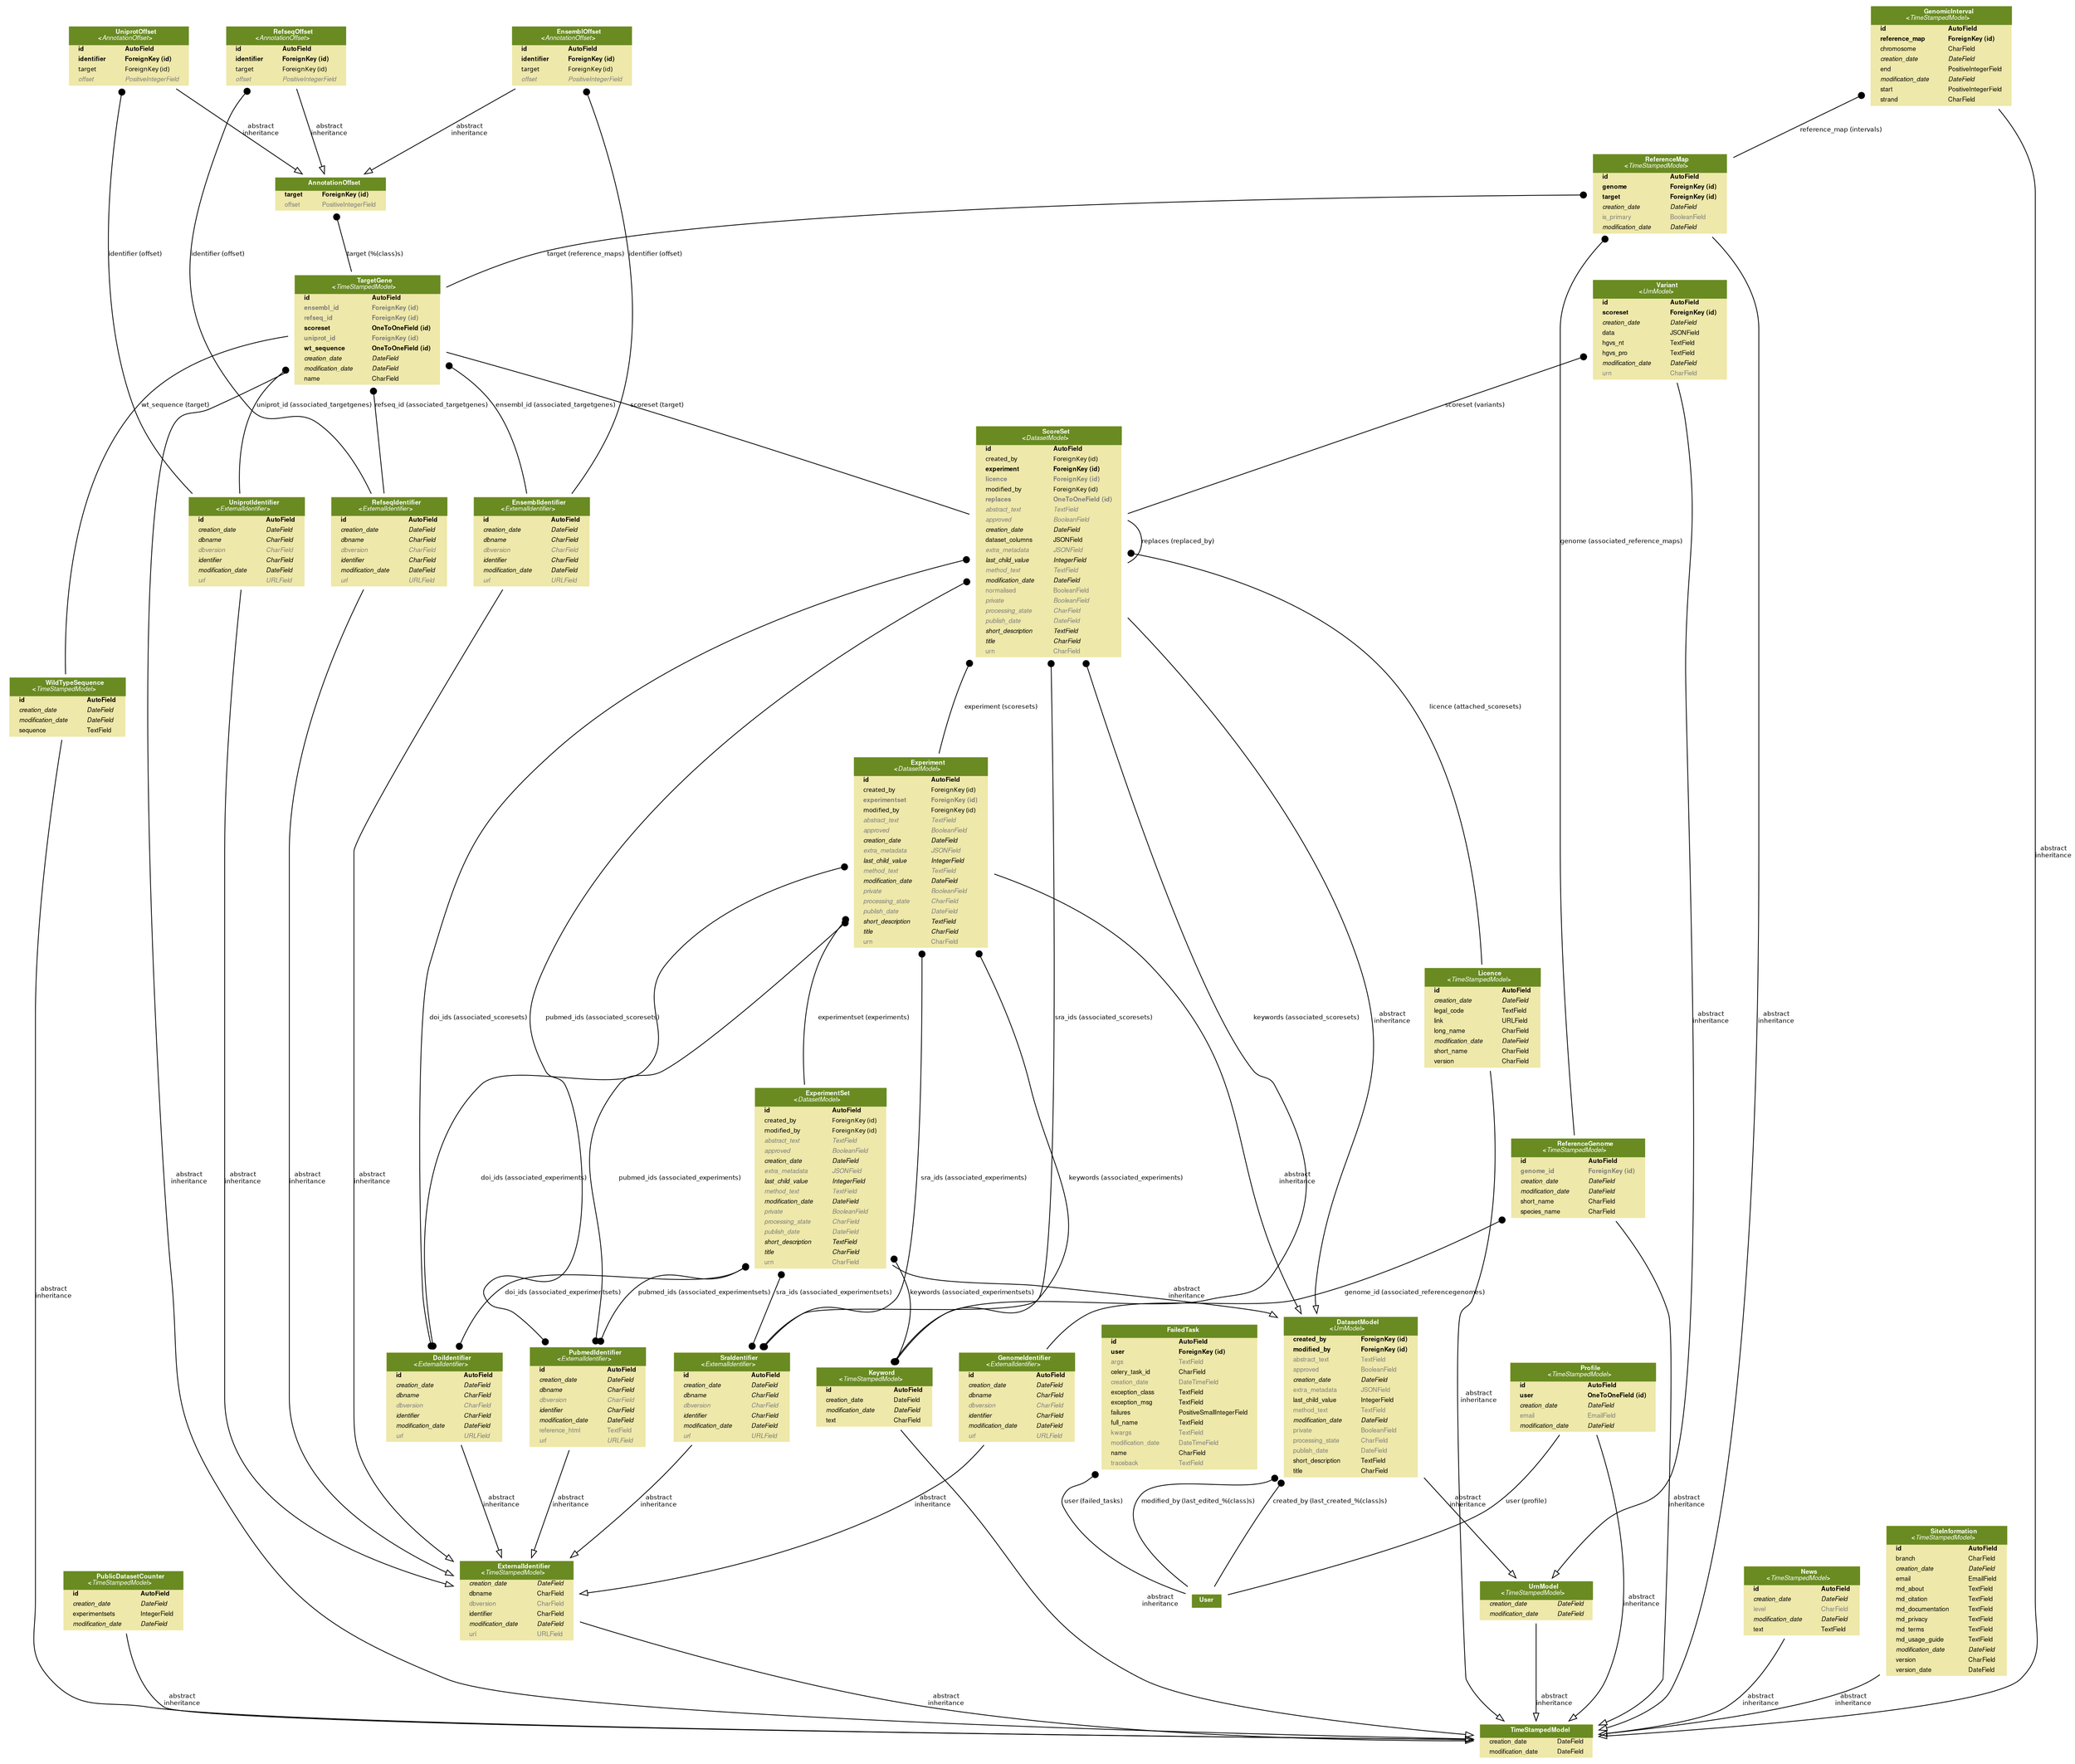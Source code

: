 digraph model_graph {
	graph [bb="0,0,2506.5,2128",
		fontname=Helvetica,
		fontsize=8,
		splines=true
	];
	node [fontname=Helvetica,
		fontsize=8,
		label="\N",
		shape=plaintext
	];
	edge [fontname=Helvetica,
		fontsize=8
	];
	core_models_FailedTask	 [height=2.5,
		label=<
    <TABLE BGCOLOR="palegoldenrod" BORDER="0" CELLBORDER="0" CELLSPACING="0">
    <TR><TD COLSPAN="2" CELLPADDING="4" ALIGN="CENTER" BGCOLOR="olivedrab4">
    <FONT FACE="Helvetica Bold" COLOR="white">
    FailedTask
    </FONT></TD></TR>
  
    <TR><TD ALIGN="LEFT" BORDER="0">
    <FONT FACE="Helvetica Bold">id</FONT>
    </TD><TD ALIGN="LEFT">
    <FONT FACE="Helvetica Bold">AutoField</FONT>
    </TD></TR>
  
    <TR><TD ALIGN="LEFT" BORDER="0">
    <FONT FACE="Helvetica Bold">user</FONT>
    </TD><TD ALIGN="LEFT">
    <FONT FACE="Helvetica Bold">ForeignKey (id)</FONT>
    </TD></TR>
  
    <TR><TD ALIGN="LEFT" BORDER="0">
    <FONT COLOR="#7B7B7B" FACE="Helvetica ">args</FONT>
    </TD><TD ALIGN="LEFT">
    <FONT COLOR="#7B7B7B" FACE="Helvetica ">TextField</FONT>
    </TD></TR>
  
    <TR><TD ALIGN="LEFT" BORDER="0">
    <FONT FACE="Helvetica ">celery_task_id</FONT>
    </TD><TD ALIGN="LEFT">
    <FONT FACE="Helvetica ">CharField</FONT>
    </TD></TR>
  
    <TR><TD ALIGN="LEFT" BORDER="0">
    <FONT COLOR="#7B7B7B" FACE="Helvetica ">creation_date</FONT>
    </TD><TD ALIGN="LEFT">
    <FONT COLOR="#7B7B7B" FACE="Helvetica ">DateTimeField</FONT>
    </TD></TR>
  
    <TR><TD ALIGN="LEFT" BORDER="0">
    <FONT FACE="Helvetica ">exception_class</FONT>
    </TD><TD ALIGN="LEFT">
    <FONT FACE="Helvetica ">TextField</FONT>
    </TD></TR>
  
    <TR><TD ALIGN="LEFT" BORDER="0">
    <FONT FACE="Helvetica ">exception_msg</FONT>
    </TD><TD ALIGN="LEFT">
    <FONT FACE="Helvetica ">TextField</FONT>
    </TD></TR>
  
    <TR><TD ALIGN="LEFT" BORDER="0">
    <FONT FACE="Helvetica ">failures</FONT>
    </TD><TD ALIGN="LEFT">
    <FONT FACE="Helvetica ">PositiveSmallIntegerField</FONT>
    </TD></TR>
  
    <TR><TD ALIGN="LEFT" BORDER="0">
    <FONT FACE="Helvetica ">full_name</FONT>
    </TD><TD ALIGN="LEFT">
    <FONT FACE="Helvetica ">TextField</FONT>
    </TD></TR>
  
    <TR><TD ALIGN="LEFT" BORDER="0">
    <FONT COLOR="#7B7B7B" FACE="Helvetica ">kwargs</FONT>
    </TD><TD ALIGN="LEFT">
    <FONT COLOR="#7B7B7B" FACE="Helvetica ">TextField</FONT>
    </TD></TR>
  
    <TR><TD ALIGN="LEFT" BORDER="0">
    <FONT COLOR="#7B7B7B" FACE="Helvetica ">modification_date</FONT>
    </TD><TD ALIGN="LEFT">
    <FONT COLOR="#7B7B7B" FACE="Helvetica ">DateTimeField</FONT>
    </TD></TR>
  
    <TR><TD ALIGN="LEFT" BORDER="0">
    <FONT FACE="Helvetica ">name</FONT>
    </TD><TD ALIGN="LEFT">
    <FONT FACE="Helvetica ">CharField</FONT>
    </TD></TR>
  
    <TR><TD ALIGN="LEFT" BORDER="0">
    <FONT COLOR="#7B7B7B" FACE="Helvetica ">traceback</FONT>
    </TD><TD ALIGN="LEFT">
    <FONT COLOR="#7B7B7B" FACE="Helvetica ">TextField</FONT>
    </TD></TR>
  
    </TABLE>
    >,
		pos="788,440",
		width=2.9444];
	django_contrib_auth_models_User	 [height=0.5,
		label=<
  <TABLE BGCOLOR="palegoldenrod" BORDER="0" CELLBORDER="0" CELLSPACING="0">
  <TR><TD COLSPAN="2" CELLPADDING="4" ALIGN="CENTER" BGCOLOR="olivedrab4">
  <FONT FACE="Helvetica Bold" COLOR="white">User</FONT>
  </TD></TR>
  </TABLE>
  >,
		pos="882,194",
		width=0.75];
	core_models_FailedTask -> django_contrib_auth_models_User	 [arrowhead=none,
		arrowtail=dot,
		dir=both,
		label="user (failed_tasks)",
		lp="820.68,314",
		pos="s,779.98,349.83 780.7,341.76 782.04,329.49 784.52,317.29 788.64,306 802.78,267.24 836.76,232.43 859.59,212.26"];
	dataset_models_base_DatasetModel	 [height=2.7778,
		label=<
    <TABLE BGCOLOR="palegoldenrod" BORDER="0" CELLBORDER="0" CELLSPACING="0">
    <TR><TD COLSPAN="2" CELLPADDING="4" ALIGN="CENTER" BGCOLOR="olivedrab4">
    <FONT FACE="Helvetica Bold" COLOR="white">
    DatasetModel<BR/>&lt;<FONT FACE="Helvetica Italic">UrnModel</FONT>&gt;
    </FONT></TD></TR>
  
    <TR><TD ALIGN="LEFT" BORDER="0">
    <FONT FACE="Helvetica Bold">created_by</FONT>
    </TD><TD ALIGN="LEFT">
    <FONT FACE="Helvetica Bold">ForeignKey (id)</FONT>
    </TD></TR>
  
    <TR><TD ALIGN="LEFT" BORDER="0">
    <FONT FACE="Helvetica Bold">modified_by</FONT>
    </TD><TD ALIGN="LEFT">
    <FONT FACE="Helvetica Bold">ForeignKey (id)</FONT>
    </TD></TR>
  
    <TR><TD ALIGN="LEFT" BORDER="0">
    <FONT COLOR="#7B7B7B" FACE="Helvetica ">abstract_text</FONT>
    </TD><TD ALIGN="LEFT">
    <FONT COLOR="#7B7B7B" FACE="Helvetica ">TextField</FONT>
    </TD></TR>
  
    <TR><TD ALIGN="LEFT" BORDER="0">
    <FONT COLOR="#7B7B7B" FACE="Helvetica ">approved</FONT>
    </TD><TD ALIGN="LEFT">
    <FONT COLOR="#7B7B7B" FACE="Helvetica ">BooleanField</FONT>
    </TD></TR>
  
    <TR><TD ALIGN="LEFT" BORDER="0">
    <FONT FACE="Helvetica Italic">creation_date</FONT>
    </TD><TD ALIGN="LEFT">
    <FONT FACE="Helvetica Italic">DateField</FONT>
    </TD></TR>
  
    <TR><TD ALIGN="LEFT" BORDER="0">
    <FONT COLOR="#7B7B7B" FACE="Helvetica ">extra_metadata</FONT>
    </TD><TD ALIGN="LEFT">
    <FONT COLOR="#7B7B7B" FACE="Helvetica ">JSONField</FONT>
    </TD></TR>
  
    <TR><TD ALIGN="LEFT" BORDER="0">
    <FONT FACE="Helvetica ">last_child_value</FONT>
    </TD><TD ALIGN="LEFT">
    <FONT FACE="Helvetica ">IntegerField</FONT>
    </TD></TR>
  
    <TR><TD ALIGN="LEFT" BORDER="0">
    <FONT COLOR="#7B7B7B" FACE="Helvetica ">method_text</FONT>
    </TD><TD ALIGN="LEFT">
    <FONT COLOR="#7B7B7B" FACE="Helvetica ">TextField</FONT>
    </TD></TR>
  
    <TR><TD ALIGN="LEFT" BORDER="0">
    <FONT FACE="Helvetica Italic">modification_date</FONT>
    </TD><TD ALIGN="LEFT">
    <FONT FACE="Helvetica Italic">DateField</FONT>
    </TD></TR>
  
    <TR><TD ALIGN="LEFT" BORDER="0">
    <FONT COLOR="#7B7B7B" FACE="Helvetica ">private</FONT>
    </TD><TD ALIGN="LEFT">
    <FONT COLOR="#7B7B7B" FACE="Helvetica ">BooleanField</FONT>
    </TD></TR>
  
    <TR><TD ALIGN="LEFT" BORDER="0">
    <FONT COLOR="#7B7B7B" FACE="Helvetica ">processing_state</FONT>
    </TD><TD ALIGN="LEFT">
    <FONT COLOR="#7B7B7B" FACE="Helvetica ">CharField</FONT>
    </TD></TR>
  
    <TR><TD ALIGN="LEFT" BORDER="0">
    <FONT COLOR="#7B7B7B" FACE="Helvetica ">publish_date</FONT>
    </TD><TD ALIGN="LEFT">
    <FONT COLOR="#7B7B7B" FACE="Helvetica ">DateField</FONT>
    </TD></TR>
  
    <TR><TD ALIGN="LEFT" BORDER="0">
    <FONT FACE="Helvetica ">short_description</FONT>
    </TD><TD ALIGN="LEFT">
    <FONT FACE="Helvetica ">TextField</FONT>
    </TD></TR>
  
    <TR><TD ALIGN="LEFT" BORDER="0">
    <FONT FACE="Helvetica ">title</FONT>
    </TD><TD ALIGN="LEFT">
    <FONT FACE="Helvetica ">CharField</FONT>
    </TD></TR>
  
    </TABLE>
    >,
		pos="1002,440",
		width=2.5];
	dataset_models_base_DatasetModel -> django_contrib_auth_models_User	 [arrowhead=none,
		arrowtail=dot,
		dir=both,
		label="modified_by (last_edited_%(class)s)",
		lp="1003.2,314",
		pos="s,948.36,339.8 944.7,332.51 942.93,328.97 941.19,325.46 939.5,322 920.67,283.48 900.55,237.42 889.82,212.4"];
	dataset_models_base_DatasetModel -> django_contrib_auth_models_User	 [arrowhead=none,
		arrowtail=dot,
		dir=both,
		label="created_by (last_created_%(class)s)",
		lp="1137.9,314",
		pos="s,1074,339.83 1074.6,331.75 1074.7,322.97 1072.7,314.3 1068,306 1033.7,245.29 951.83,213.84 909.07,201.06"];
	urn_models_UrnModel	 [height=0.77778,
		label=<
    <TABLE BGCOLOR="palegoldenrod" BORDER="0" CELLBORDER="0" CELLSPACING="0">
    <TR><TD COLSPAN="2" CELLPADDING="4" ALIGN="CENTER" BGCOLOR="olivedrab4">
    <FONT FACE="Helvetica Bold" COLOR="white">
    UrnModel<BR/>&lt;<FONT FACE="Helvetica Italic">TimeStampedModel</FONT>&gt;
    </FONT></TD></TR>
  
    <TR><TD ALIGN="LEFT" BORDER="0">
    <FONT FACE="Helvetica Italic">creation_date</FONT>
    </TD><TD ALIGN="LEFT">
    <FONT FACE="Helvetica Italic">DateField</FONT>
    </TD></TR>
  
    <TR><TD ALIGN="LEFT" BORDER="0">
    <FONT FACE="Helvetica Italic">modification_date</FONT>
    </TD><TD ALIGN="LEFT">
    <FONT FACE="Helvetica Italic">DateField</FONT>
    </TD></TR>
  
    </TABLE>
    >,
		pos="703,194",
		width=2.1667];
	dataset_models_base_DatasetModel -> urn_models_UrnModel	 [arrowhead=empty,
		arrowtail=none,
		dir=both,
		label="abstract\ninheritance",
		lp="896.57,314",
		pos="e,745.46,222.06 911.92,347.84 908.94,345.17 905.96,342.55 903,340 854.68,298.42 795.23,256.03 753.76,227.71"];
	core_models_TimeStampedModel	 [height=0.66667,
		label=<
    <TABLE BGCOLOR="palegoldenrod" BORDER="0" CELLBORDER="0" CELLSPACING="0">
    <TR><TD COLSPAN="2" CELLPADDING="4" ALIGN="CENTER" BGCOLOR="olivedrab4">
    <FONT FACE="Helvetica Bold" COLOR="white">
    TimeStampedModel
    </FONT></TD></TR>
  
    <TR><TD ALIGN="LEFT" BORDER="0">
    <FONT FACE="Helvetica ">creation_date</FONT>
    </TD><TD ALIGN="LEFT">
    <FONT FACE="Helvetica ">DateField</FONT>
    </TD></TR>
  
    <TR><TD ALIGN="LEFT" BORDER="0">
    <FONT FACE="Helvetica ">modification_date</FONT>
    </TD><TD ALIGN="LEFT">
    <FONT FACE="Helvetica ">DateField</FONT>
    </TD></TR>
  
    </TABLE>
    >,
		pos="703,24",
		width=2.1667];
	urn_models_UrnModel -> core_models_TimeStampedModel	 [arrowhead=empty,
		arrowtail=none,
		dir=both,
		label="abstract\ninheritance",
		lp="722.57,74",
		pos="e,703,48.255 703,165.93 703,136.44 703,90.043 703,58.382"];
	dataset_models_base_PublicDatasetCounter	 [height=1.1111,
		label=<
    <TABLE BGCOLOR="palegoldenrod" BORDER="0" CELLBORDER="0" CELLSPACING="0">
    <TR><TD COLSPAN="2" CELLPADDING="4" ALIGN="CENTER" BGCOLOR="olivedrab4">
    <FONT FACE="Helvetica Bold" COLOR="white">
    PublicDatasetCounter<BR/>&lt;<FONT FACE="Helvetica Italic">TimeStampedModel</FONT>&gt;
    </FONT></TD></TR>
  
    <TR><TD ALIGN="LEFT" BORDER="0">
    <FONT FACE="Helvetica Bold">id</FONT>
    </TD><TD ALIGN="LEFT">
    <FONT FACE="Helvetica Bold">AutoField</FONT>
    </TD></TR>
  
    <TR><TD ALIGN="LEFT" BORDER="0">
    <FONT FACE="Helvetica Italic">creation_date</FONT>
    </TD><TD ALIGN="LEFT">
    <FONT FACE="Helvetica Italic">DateField</FONT>
    </TD></TR>
  
    <TR><TD ALIGN="LEFT" BORDER="0">
    <FONT FACE="Helvetica ">experimentsets</FONT>
    </TD><TD ALIGN="LEFT">
    <FONT FACE="Helvetica ">IntegerField</FONT>
    </TD></TR>
  
    <TR><TD ALIGN="LEFT" BORDER="0">
    <FONT FACE="Helvetica Italic">modification_date</FONT>
    </TD><TD ALIGN="LEFT">
    <FONT FACE="Helvetica Italic">DateField</FONT>
    </TD></TR>
  
    </TABLE>
    >,
		pos="243,194",
		width=2.2778];
	dataset_models_base_PublicDatasetCounter -> core_models_TimeStampedModel	 [arrowhead=empty,
		arrowtail=none,
		dir=both,
		label="abstract\ninheritance",
		lp="319.57,74",
		pos="e,624.74,27.96 249.86,153.76 257.08,124.51 271.53,86.58 299.86,66 324.74,47.927 503.59,34.954 614.55,28.542"];
	dataset_models_experimentset_ExperimentSet	 [height=3.1111,
		label=<
    <TABLE BGCOLOR="palegoldenrod" BORDER="0" CELLBORDER="0" CELLSPACING="0">
    <TR><TD COLSPAN="2" CELLPADDING="4" ALIGN="CENTER" BGCOLOR="olivedrab4">
    <FONT FACE="Helvetica Bold" COLOR="white">
    ExperimentSet<BR/>&lt;<FONT FACE="Helvetica Italic">DatasetModel</FONT>&gt;
    </FONT></TD></TR>
  
    <TR><TD ALIGN="LEFT" BORDER="0">
    <FONT FACE="Helvetica Bold">id</FONT>
    </TD><TD ALIGN="LEFT">
    <FONT FACE="Helvetica Bold">AutoField</FONT>
    </TD></TR>
  
    <TR><TD ALIGN="LEFT" BORDER="0">
    <FONT FACE="Helvetica ItalicBold">created_by</FONT>
    </TD><TD ALIGN="LEFT">
    <FONT FACE="Helvetica ItalicBold">ForeignKey (id)</FONT>
    </TD></TR>
  
    <TR><TD ALIGN="LEFT" BORDER="0">
    <FONT FACE="Helvetica ItalicBold">modified_by</FONT>
    </TD><TD ALIGN="LEFT">
    <FONT FACE="Helvetica ItalicBold">ForeignKey (id)</FONT>
    </TD></TR>
  
    <TR><TD ALIGN="LEFT" BORDER="0">
    <FONT COLOR="#7B7B7B" FACE="Helvetica Italic">abstract_text</FONT>
    </TD><TD ALIGN="LEFT">
    <FONT COLOR="#7B7B7B" FACE="Helvetica Italic">TextField</FONT>
    </TD></TR>
  
    <TR><TD ALIGN="LEFT" BORDER="0">
    <FONT COLOR="#7B7B7B" FACE="Helvetica Italic">approved</FONT>
    </TD><TD ALIGN="LEFT">
    <FONT COLOR="#7B7B7B" FACE="Helvetica Italic">BooleanField</FONT>
    </TD></TR>
  
    <TR><TD ALIGN="LEFT" BORDER="0">
    <FONT FACE="Helvetica Italic">creation_date</FONT>
    </TD><TD ALIGN="LEFT">
    <FONT FACE="Helvetica Italic">DateField</FONT>
    </TD></TR>
  
    <TR><TD ALIGN="LEFT" BORDER="0">
    <FONT COLOR="#7B7B7B" FACE="Helvetica Italic">extra_metadata</FONT>
    </TD><TD ALIGN="LEFT">
    <FONT COLOR="#7B7B7B" FACE="Helvetica Italic">JSONField</FONT>
    </TD></TR>
  
    <TR><TD ALIGN="LEFT" BORDER="0">
    <FONT FACE="Helvetica Italic">last_child_value</FONT>
    </TD><TD ALIGN="LEFT">
    <FONT FACE="Helvetica Italic">IntegerField</FONT>
    </TD></TR>
  
    <TR><TD ALIGN="LEFT" BORDER="0">
    <FONT COLOR="#7B7B7B" FACE="Helvetica Italic">method_text</FONT>
    </TD><TD ALIGN="LEFT">
    <FONT COLOR="#7B7B7B" FACE="Helvetica Italic">TextField</FONT>
    </TD></TR>
  
    <TR><TD ALIGN="LEFT" BORDER="0">
    <FONT FACE="Helvetica Italic">modification_date</FONT>
    </TD><TD ALIGN="LEFT">
    <FONT FACE="Helvetica Italic">DateField</FONT>
    </TD></TR>
  
    <TR><TD ALIGN="LEFT" BORDER="0">
    <FONT COLOR="#7B7B7B" FACE="Helvetica Italic">private</FONT>
    </TD><TD ALIGN="LEFT">
    <FONT COLOR="#7B7B7B" FACE="Helvetica Italic">BooleanField</FONT>
    </TD></TR>
  
    <TR><TD ALIGN="LEFT" BORDER="0">
    <FONT COLOR="#7B7B7B" FACE="Helvetica Italic">processing_state</FONT>
    </TD><TD ALIGN="LEFT">
    <FONT COLOR="#7B7B7B" FACE="Helvetica Italic">CharField</FONT>
    </TD></TR>
  
    <TR><TD ALIGN="LEFT" BORDER="0">
    <FONT COLOR="#7B7B7B" FACE="Helvetica Italic">publish_date</FONT>
    </TD><TD ALIGN="LEFT">
    <FONT COLOR="#7B7B7B" FACE="Helvetica Italic">DateField</FONT>
    </TD></TR>
  
    <TR><TD ALIGN="LEFT" BORDER="0">
    <FONT FACE="Helvetica Italic">short_description</FONT>
    </TD><TD ALIGN="LEFT">
    <FONT FACE="Helvetica Italic">TextField</FONT>
    </TD></TR>
  
    <TR><TD ALIGN="LEFT" BORDER="0">
    <FONT FACE="Helvetica Italic">title</FONT>
    </TD><TD ALIGN="LEFT">
    <FONT FACE="Helvetica Italic">CharField</FONT>
    </TD></TR>
  
    <TR><TD ALIGN="LEFT" BORDER="0">
    <FONT COLOR="#7B7B7B" FACE="Helvetica ">urn</FONT>
    </TD><TD ALIGN="LEFT">
    <FONT COLOR="#7B7B7B" FACE="Helvetica ">CharField</FONT>
    </TD></TR>
  
    </TABLE>
    >,
		pos="1233,704",
		width=2.4444];
	dataset_models_experimentset_ExperimentSet -> dataset_models_base_DatasetModel	 [arrowhead=empty,
		arrowtail=none,
		dir=both,
		label="abstract\ninheritance",
		lp="1036.6,566",
		pos="e,999.86,540.13 1144.8,619.37 1130.9,609 1116.1,599.45 1101,592 1067.1,575.27 1043.3,601.98 1017.9,574 1011.4,566.86 1006.6,558.55 \
1003.1,549.63"];
	metadata_models_Keyword	 [height=1.1111,
		label=<
    <TABLE BGCOLOR="palegoldenrod" BORDER="0" CELLBORDER="0" CELLSPACING="0">
    <TR><TD COLSPAN="2" CELLPADDING="4" ALIGN="CENTER" BGCOLOR="olivedrab4">
    <FONT FACE="Helvetica Bold" COLOR="white">
    Keyword<BR/>&lt;<FONT FACE="Helvetica Italic">TimeStampedModel</FONT>&gt;
    </FONT></TD></TR>
  
    <TR><TD ALIGN="LEFT" BORDER="0">
    <FONT FACE="Helvetica Bold">id</FONT>
    </TD><TD ALIGN="LEFT">
    <FONT FACE="Helvetica Bold">AutoField</FONT>
    </TD></TR>
  
    <TR><TD ALIGN="LEFT" BORDER="0">
    <FONT FACE="Helvetica ">creation_date</FONT>
    </TD><TD ALIGN="LEFT">
    <FONT FACE="Helvetica ">DateField</FONT>
    </TD></TR>
  
    <TR><TD ALIGN="LEFT" BORDER="0">
    <FONT FACE="Helvetica Italic">modification_date</FONT>
    </TD><TD ALIGN="LEFT">
    <FONT FACE="Helvetica Italic">DateField</FONT>
    </TD></TR>
  
    <TR><TD ALIGN="LEFT" BORDER="0">
    <FONT FACE="Helvetica ">text</FONT>
    </TD><TD ALIGN="LEFT">
    <FONT FACE="Helvetica ">CharField</FONT>
    </TD></TR>
  
    </TABLE>
    >,
		pos="1365,440",
		width=2.1944];
	dataset_models_experimentset_ExperimentSet -> metadata_models_Keyword	 [arrowhead=dot,
		arrowtail=dot,
		dir=both,
		label="keywords (associated_experimentsets)",
		lp="1133.1,566",
		pos="s,1144.8,624.13 e,1340.8,480.01 1138.4,619.09 1126.1,609.5 1113.5,600.23 1101,592 1086,582.1 1074.2,589.3 1064.7,574 1061,567.96 \
1059.9,563.24 1064.7,558 1096.7,523.14 1234.7,561.31 1277,540 1300.7,528.03 1320.9,506.63 1335.9,486.7"];
	metadata_models_SraIdentifier	 [height=1.6111,
		label=<
    <TABLE BGCOLOR="palegoldenrod" BORDER="0" CELLBORDER="0" CELLSPACING="0">
    <TR><TD COLSPAN="2" CELLPADDING="4" ALIGN="CENTER" BGCOLOR="olivedrab4">
    <FONT FACE="Helvetica Bold" COLOR="white">
    SraIdentifier<BR/>&lt;<FONT FACE="Helvetica Italic">ExternalIdentifier</FONT>&gt;
    </FONT></TD></TR>
  
    <TR><TD ALIGN="LEFT" BORDER="0">
    <FONT FACE="Helvetica Bold">id</FONT>
    </TD><TD ALIGN="LEFT">
    <FONT FACE="Helvetica Bold">AutoField</FONT>
    </TD></TR>
  
    <TR><TD ALIGN="LEFT" BORDER="0">
    <FONT FACE="Helvetica Italic">creation_date</FONT>
    </TD><TD ALIGN="LEFT">
    <FONT FACE="Helvetica Italic">DateField</FONT>
    </TD></TR>
  
    <TR><TD ALIGN="LEFT" BORDER="0">
    <FONT FACE="Helvetica Italic">dbname</FONT>
    </TD><TD ALIGN="LEFT">
    <FONT FACE="Helvetica Italic">CharField</FONT>
    </TD></TR>
  
    <TR><TD ALIGN="LEFT" BORDER="0">
    <FONT COLOR="#7B7B7B" FACE="Helvetica Italic">dbversion</FONT>
    </TD><TD ALIGN="LEFT">
    <FONT COLOR="#7B7B7B" FACE="Helvetica Italic">CharField</FONT>
    </TD></TR>
  
    <TR><TD ALIGN="LEFT" BORDER="0">
    <FONT FACE="Helvetica Italic">identifier</FONT>
    </TD><TD ALIGN="LEFT">
    <FONT FACE="Helvetica Italic">CharField</FONT>
    </TD></TR>
  
    <TR><TD ALIGN="LEFT" BORDER="0">
    <FONT FACE="Helvetica Italic">modification_date</FONT>
    </TD><TD ALIGN="LEFT">
    <FONT FACE="Helvetica Italic">DateField</FONT>
    </TD></TR>
  
    <TR><TD ALIGN="LEFT" BORDER="0">
    <FONT COLOR="#7B7B7B" FACE="Helvetica Italic">url</FONT>
    </TD><TD ALIGN="LEFT">
    <FONT COLOR="#7B7B7B" FACE="Helvetica Italic">URLField</FONT>
    </TD></TR>
  
    </TABLE>
    >,
		pos="1717,440",
		width=2.1944];
	dataset_models_experimentset_ExperimentSet -> metadata_models_SraIdentifier	 [arrowhead=dot,
		arrowtail=dot,
		dir=both,
		label="sra_ids (associated_experimentsets)",
		lp="1511.1,566",
		pos="s,1321.1,608.2 e,1678.7,498.06 1327.8,603.07 1333.1,599.12 1338.5,595.4 1344,592 1384.9,566.67 1399.7,567.98 1446.7,558 1526.4,541.11 \
1556.6,577.14 1629,540 1645.7,531.41 1660.7,518.18 1673.4,504.13"];
	metadata_models_DoiIdentifier	 [height=1.6111,
		label=<
    <TABLE BGCOLOR="palegoldenrod" BORDER="0" CELLBORDER="0" CELLSPACING="0">
    <TR><TD COLSPAN="2" CELLPADDING="4" ALIGN="CENTER" BGCOLOR="olivedrab4">
    <FONT FACE="Helvetica Bold" COLOR="white">
    DoiIdentifier<BR/>&lt;<FONT FACE="Helvetica Italic">ExternalIdentifier</FONT>&gt;
    </FONT></TD></TR>
  
    <TR><TD ALIGN="LEFT" BORDER="0">
    <FONT FACE="Helvetica Bold">id</FONT>
    </TD><TD ALIGN="LEFT">
    <FONT FACE="Helvetica Bold">AutoField</FONT>
    </TD></TR>
  
    <TR><TD ALIGN="LEFT" BORDER="0">
    <FONT FACE="Helvetica Italic">creation_date</FONT>
    </TD><TD ALIGN="LEFT">
    <FONT FACE="Helvetica Italic">DateField</FONT>
    </TD></TR>
  
    <TR><TD ALIGN="LEFT" BORDER="0">
    <FONT FACE="Helvetica Italic">dbname</FONT>
    </TD><TD ALIGN="LEFT">
    <FONT FACE="Helvetica Italic">CharField</FONT>
    </TD></TR>
  
    <TR><TD ALIGN="LEFT" BORDER="0">
    <FONT COLOR="#7B7B7B" FACE="Helvetica Italic">dbversion</FONT>
    </TD><TD ALIGN="LEFT">
    <FONT COLOR="#7B7B7B" FACE="Helvetica Italic">CharField</FONT>
    </TD></TR>
  
    <TR><TD ALIGN="LEFT" BORDER="0">
    <FONT FACE="Helvetica Italic">identifier</FONT>
    </TD><TD ALIGN="LEFT">
    <FONT FACE="Helvetica Italic">CharField</FONT>
    </TD></TR>
  
    <TR><TD ALIGN="LEFT" BORDER="0">
    <FONT FACE="Helvetica Italic">modification_date</FONT>
    </TD><TD ALIGN="LEFT">
    <FONT FACE="Helvetica Italic">DateField</FONT>
    </TD></TR>
  
    <TR><TD ALIGN="LEFT" BORDER="0">
    <FONT COLOR="#7B7B7B" FACE="Helvetica Italic">url</FONT>
    </TD><TD ALIGN="LEFT">
    <FONT COLOR="#7B7B7B" FACE="Helvetica Italic">URLField</FONT>
    </TD></TR>
  
    </TABLE>
    >,
		pos="1893,440",
		width=2.1944];
	dataset_models_experimentset_ExperimentSet -> metadata_models_DoiIdentifier	 [arrowhead=dot,
		arrowtail=dot,
		dir=both,
		label="doi_ids (associated_experimentsets)",
		lp="1800.9,566",
		pos="s,1321.3,605.02 e,1853.7,498.25 1328.2,600.52 1333.4,597.36 1338.6,594.49 1344,592 1391.7,569.93 1527.7,579.93 1580,574 1630.2,568.3 \
1760.6,564.22 1805,540 1821.1,531.21 1835.7,518.26 1848.1,504.58"];
	metadata_models_PubmedIdentifier	 [height=1.7778,
		label=<
    <TABLE BGCOLOR="palegoldenrod" BORDER="0" CELLBORDER="0" CELLSPACING="0">
    <TR><TD COLSPAN="2" CELLPADDING="4" ALIGN="CENTER" BGCOLOR="olivedrab4">
    <FONT FACE="Helvetica Bold" COLOR="white">
    PubmedIdentifier<BR/>&lt;<FONT FACE="Helvetica Italic">ExternalIdentifier</FONT>&gt;
    </FONT></TD></TR>
  
    <TR><TD ALIGN="LEFT" BORDER="0">
    <FONT FACE="Helvetica Bold">id</FONT>
    </TD><TD ALIGN="LEFT">
    <FONT FACE="Helvetica Bold">AutoField</FONT>
    </TD></TR>
  
    <TR><TD ALIGN="LEFT" BORDER="0">
    <FONT FACE="Helvetica Italic">creation_date</FONT>
    </TD><TD ALIGN="LEFT">
    <FONT FACE="Helvetica Italic">DateField</FONT>
    </TD></TR>
  
    <TR><TD ALIGN="LEFT" BORDER="0">
    <FONT FACE="Helvetica Italic">dbname</FONT>
    </TD><TD ALIGN="LEFT">
    <FONT FACE="Helvetica Italic">CharField</FONT>
    </TD></TR>
  
    <TR><TD ALIGN="LEFT" BORDER="0">
    <FONT COLOR="#7B7B7B" FACE="Helvetica Italic">dbversion</FONT>
    </TD><TD ALIGN="LEFT">
    <FONT COLOR="#7B7B7B" FACE="Helvetica Italic">CharField</FONT>
    </TD></TR>
  
    <TR><TD ALIGN="LEFT" BORDER="0">
    <FONT FACE="Helvetica Italic">identifier</FONT>
    </TD><TD ALIGN="LEFT">
    <FONT FACE="Helvetica Italic">CharField</FONT>
    </TD></TR>
  
    <TR><TD ALIGN="LEFT" BORDER="0">
    <FONT FACE="Helvetica Italic">modification_date</FONT>
    </TD><TD ALIGN="LEFT">
    <FONT FACE="Helvetica Italic">DateField</FONT>
    </TD></TR>
  
    <TR><TD ALIGN="LEFT" BORDER="0">
    <FONT COLOR="#7B7B7B" FACE="Helvetica ">reference_html</FONT>
    </TD><TD ALIGN="LEFT">
    <FONT COLOR="#7B7B7B" FACE="Helvetica ">TextField</FONT>
    </TD></TR>
  
    <TR><TD ALIGN="LEFT" BORDER="0">
    <FONT COLOR="#7B7B7B" FACE="Helvetica Italic">url</FONT>
    </TD><TD ALIGN="LEFT">
    <FONT COLOR="#7B7B7B" FACE="Helvetica Italic">URLField</FONT>
    </TD></TR>
  
    </TABLE>
    >,
		pos="1541,440",
		width=2.1944];
	dataset_models_experimentset_ExperimentSet -> metadata_models_PubmedIdentifier	 [arrowhead=dot,
		arrowtail=dot,
		dir=both,
		label="pubmed_ids (associated_experimentsets)",
		lp="1299,566",
		pos="s,1209.7,591.73 e,1497.8,504.03 1211.6,583.67 1214.4,574.25 1219,565.5 1225.9,558 1260.3,520.82 1407.7,562.66 1453,540 1467.6,532.7 \
1480.8,521.85 1492.3,509.94"];
	metadata_models_Keyword -> core_models_TimeStampedModel	 [arrowhead=empty,
		arrowtail=none,
		dir=both,
		label="abstract\ninheritance",
		lp="1315.6,194",
		pos="e,781.02,38.389 1358.7,399.96 1352.4,371.01 1340.2,332.5 1317,306 1176.1,145.04 924.33,70.296 791.18,40.618"];
	metadata_models_ExternalIdentifier	 [height=1.4444,
		label=<
    <TABLE BGCOLOR="palegoldenrod" BORDER="0" CELLBORDER="0" CELLSPACING="0">
    <TR><TD COLSPAN="2" CELLPADDING="4" ALIGN="CENTER" BGCOLOR="olivedrab4">
    <FONT FACE="Helvetica Bold" COLOR="white">
    ExternalIdentifier<BR/>&lt;<FONT FACE="Helvetica Italic">TimeStampedModel</FONT>&gt;
    </FONT></TD></TR>
  
    <TR><TD ALIGN="LEFT" BORDER="0">
    <FONT FACE="Helvetica Italic">creation_date</FONT>
    </TD><TD ALIGN="LEFT">
    <FONT FACE="Helvetica Italic">DateField</FONT>
    </TD></TR>
  
    <TR><TD ALIGN="LEFT" BORDER="0">
    <FONT FACE="Helvetica ">dbname</FONT>
    </TD><TD ALIGN="LEFT">
    <FONT FACE="Helvetica ">CharField</FONT>
    </TD></TR>
  
    <TR><TD ALIGN="LEFT" BORDER="0">
    <FONT COLOR="#7B7B7B" FACE="Helvetica ">dbversion</FONT>
    </TD><TD ALIGN="LEFT">
    <FONT COLOR="#7B7B7B" FACE="Helvetica ">CharField</FONT>
    </TD></TR>
  
    <TR><TD ALIGN="LEFT" BORDER="0">
    <FONT FACE="Helvetica ">identifier</FONT>
    </TD><TD ALIGN="LEFT">
    <FONT FACE="Helvetica ">CharField</FONT>
    </TD></TR>
  
    <TR><TD ALIGN="LEFT" BORDER="0">
    <FONT FACE="Helvetica Italic">modification_date</FONT>
    </TD><TD ALIGN="LEFT">
    <FONT FACE="Helvetica Italic">DateField</FONT>
    </TD></TR>
  
    <TR><TD ALIGN="LEFT" BORDER="0">
    <FONT COLOR="#7B7B7B" FACE="Helvetica ">url</FONT>
    </TD><TD ALIGN="LEFT">
    <FONT COLOR="#7B7B7B" FACE="Helvetica ">URLField</FONT>
    </TD></TR>
  
    </TABLE>
    >,
		pos="1629,194",
		width=2.1667];
	metadata_models_SraIdentifier -> metadata_models_ExternalIdentifier	 [arrowhead=empty,
		arrowtail=none,
		dir=both,
		label="abstract\ninheritance",
		lp="1692.6,314",
		pos="e,1647.6,246.02 1696.1,381.7 1682.6,343.72 1664.9,294.22 1651,255.6"];
	metadata_models_DoiIdentifier -> metadata_models_ExternalIdentifier	 [arrowhead=empty,
		arrowtail=none,
		dir=both,
		label="abstract\ninheritance",
		lp="1795.6,314",
		pos="e,1672.5,246.49 1847.5,381.96 1834.6,367.36 1820,352.35 1805,340 1769.6,310.88 1751.7,316.68 1716,288 1703.4,277.86 1690.9,265.87 \
1679.5,253.91"];
	metadata_models_PubmedIdentifier -> metadata_models_ExternalIdentifier	 [arrowhead=empty,
		arrowtail=none,
		dir=both,
		label="abstract\ninheritance",
		lp="1606.6,314",
		pos="e,1610.3,246.35 1564,375.69 1577.2,338.71 1593.8,292.48 1606.9,255.91"];
	metadata_models_ExternalIdentifier -> core_models_TimeStampedModel	 [arrowhead=empty,
		arrowtail=none,
		dir=both,
		label="abstract\ninheritance",
		lp="1412.6,74",
		pos="e,781.22,25.633 1551,149.63 1495.4,120.36 1417.9,84.189 1345,66 1242.7,40.489 942.14,29.763 791.37,25.89"];
	dataset_models_experiment_Experiment	 [height=3.2778,
		label=<
    <TABLE BGCOLOR="palegoldenrod" BORDER="0" CELLBORDER="0" CELLSPACING="0">
    <TR><TD COLSPAN="2" CELLPADDING="4" ALIGN="CENTER" BGCOLOR="olivedrab4">
    <FONT FACE="Helvetica Bold" COLOR="white">
    Experiment<BR/>&lt;<FONT FACE="Helvetica Italic">DatasetModel</FONT>&gt;
    </FONT></TD></TR>
  
    <TR><TD ALIGN="LEFT" BORDER="0">
    <FONT FACE="Helvetica Bold">id</FONT>
    </TD><TD ALIGN="LEFT">
    <FONT FACE="Helvetica Bold">AutoField</FONT>
    </TD></TR>
  
    <TR><TD ALIGN="LEFT" BORDER="0">
    <FONT FACE="Helvetica ItalicBold">created_by</FONT>
    </TD><TD ALIGN="LEFT">
    <FONT FACE="Helvetica ItalicBold">ForeignKey (id)</FONT>
    </TD></TR>
  
    <TR><TD ALIGN="LEFT" BORDER="0">
    <FONT COLOR="#7B7B7B" FACE="Helvetica Bold">experimentset</FONT>
    </TD><TD ALIGN="LEFT">
    <FONT COLOR="#7B7B7B" FACE="Helvetica Bold">ForeignKey (id)</FONT>
    </TD></TR>
  
    <TR><TD ALIGN="LEFT" BORDER="0">
    <FONT FACE="Helvetica ItalicBold">modified_by</FONT>
    </TD><TD ALIGN="LEFT">
    <FONT FACE="Helvetica ItalicBold">ForeignKey (id)</FONT>
    </TD></TR>
  
    <TR><TD ALIGN="LEFT" BORDER="0">
    <FONT COLOR="#7B7B7B" FACE="Helvetica Italic">abstract_text</FONT>
    </TD><TD ALIGN="LEFT">
    <FONT COLOR="#7B7B7B" FACE="Helvetica Italic">TextField</FONT>
    </TD></TR>
  
    <TR><TD ALIGN="LEFT" BORDER="0">
    <FONT COLOR="#7B7B7B" FACE="Helvetica Italic">approved</FONT>
    </TD><TD ALIGN="LEFT">
    <FONT COLOR="#7B7B7B" FACE="Helvetica Italic">BooleanField</FONT>
    </TD></TR>
  
    <TR><TD ALIGN="LEFT" BORDER="0">
    <FONT FACE="Helvetica Italic">creation_date</FONT>
    </TD><TD ALIGN="LEFT">
    <FONT FACE="Helvetica Italic">DateField</FONT>
    </TD></TR>
  
    <TR><TD ALIGN="LEFT" BORDER="0">
    <FONT COLOR="#7B7B7B" FACE="Helvetica Italic">extra_metadata</FONT>
    </TD><TD ALIGN="LEFT">
    <FONT COLOR="#7B7B7B" FACE="Helvetica Italic">JSONField</FONT>
    </TD></TR>
  
    <TR><TD ALIGN="LEFT" BORDER="0">
    <FONT FACE="Helvetica Italic">last_child_value</FONT>
    </TD><TD ALIGN="LEFT">
    <FONT FACE="Helvetica Italic">IntegerField</FONT>
    </TD></TR>
  
    <TR><TD ALIGN="LEFT" BORDER="0">
    <FONT COLOR="#7B7B7B" FACE="Helvetica Italic">method_text</FONT>
    </TD><TD ALIGN="LEFT">
    <FONT COLOR="#7B7B7B" FACE="Helvetica Italic">TextField</FONT>
    </TD></TR>
  
    <TR><TD ALIGN="LEFT" BORDER="0">
    <FONT FACE="Helvetica Italic">modification_date</FONT>
    </TD><TD ALIGN="LEFT">
    <FONT FACE="Helvetica Italic">DateField</FONT>
    </TD></TR>
  
    <TR><TD ALIGN="LEFT" BORDER="0">
    <FONT COLOR="#7B7B7B" FACE="Helvetica Italic">private</FONT>
    </TD><TD ALIGN="LEFT">
    <FONT COLOR="#7B7B7B" FACE="Helvetica Italic">BooleanField</FONT>
    </TD></TR>
  
    <TR><TD ALIGN="LEFT" BORDER="0">
    <FONT COLOR="#7B7B7B" FACE="Helvetica Italic">processing_state</FONT>
    </TD><TD ALIGN="LEFT">
    <FONT COLOR="#7B7B7B" FACE="Helvetica Italic">CharField</FONT>
    </TD></TR>
  
    <TR><TD ALIGN="LEFT" BORDER="0">
    <FONT COLOR="#7B7B7B" FACE="Helvetica Italic">publish_date</FONT>
    </TD><TD ALIGN="LEFT">
    <FONT COLOR="#7B7B7B" FACE="Helvetica Italic">DateField</FONT>
    </TD></TR>
  
    <TR><TD ALIGN="LEFT" BORDER="0">
    <FONT FACE="Helvetica Italic">short_description</FONT>
    </TD><TD ALIGN="LEFT">
    <FONT FACE="Helvetica Italic">TextField</FONT>
    </TD></TR>
  
    <TR><TD ALIGN="LEFT" BORDER="0">
    <FONT FACE="Helvetica Italic">title</FONT>
    </TD><TD ALIGN="LEFT">
    <FONT FACE="Helvetica Italic">CharField</FONT>
    </TD></TR>
  
    <TR><TD ALIGN="LEFT" BORDER="0">
    <FONT COLOR="#7B7B7B" FACE="Helvetica ">urn</FONT>
    </TD><TD ALIGN="LEFT">
    <FONT COLOR="#7B7B7B" FACE="Helvetica ">CharField</FONT>
    </TD></TR>
  
    </TABLE>
    >,
		pos="1282,1098",
		width=2.5];
	dataset_models_experiment_Experiment -> dataset_models_base_DatasetModel	 [arrowhead=empty,
		arrowtail=none,
		dir=both,
		label="abstract\ninheritance",
		lp="933.57,704",
		pos="e,911.77,535.29 1192,1066.2 1136.3,1043.3 1065.8,1008.4 1014,962 963.29,916.63 970.64,888.58 930,834 923.76,825.62 921.14,824.36 \
914.86,816 837.14,712.55 790.59,697.82 753,574 750.93,567.2 748.28,563.32 753,558 773.63,534.75 858.77,551.76 902.19,538.98"];
	dataset_models_experiment_Experiment -> dataset_models_experimentset_ExperimentSet	 [arrowhead=none,
		arrowtail=dot,
		dir=both,
		label="experimentset (experiments)",
		lp="1300.7,898",
		pos="s,1253.6,979.9 1252.2,972.01 1251.6,968.64 1251.1,965.3 1250.6,962 1243.6,914.48 1239.3,861.61 1236.8,816.17"];
	dataset_models_experiment_Experiment -> metadata_models_Keyword	 [arrowhead=dot,
		arrowtail=dot,
		dir=both,
		label="keywords (associated_experiments)",
		lp="1071.8,704",
		pos="s,1191.8,1034.8 e,1340.9,480.2 1185.4,1029.7 1122.2,978.8 1044.9,903.3 1008.4,816 964.12,710.2 924.6,641.72 1003,558 1023.9,535.73 \
1249.6,553.47 1277,540 1300.9,528.26 1321,506.88 1336,486.9"];
	dataset_models_experiment_Experiment -> metadata_models_SraIdentifier	 [arrowhead=dot,
		arrowtail=dot,
		dir=both,
		label="sra_ids (associated_experiments)",
		lp="1650.8,704",
		pos="s,1372.1,1079.4 e,1666.1,498.09 1380.1,1077.1 1443.2,1058.2 1521.1,1023.5 1563,962 1609.4,893.86 1560.5,668.47 1591.4,592 1595.6,\
581.46 1629.3,540.94 1660.7,504.39"];
	dataset_models_experiment_Experiment -> metadata_models_DoiIdentifier	 [arrowhead=dot,
		arrowtail=dot,
		dir=both,
		label="doi_ids (associated_experiments)",
		lp="1843.6,704",
		pos="s,1372.1,1069.9 e,1897,498.02 1379.7,1067.2 1442.7,1044.3 1524.2,1009 1587,962 1655.1,910.95 1669.3,890.25 1711,816 1762.3,724.58 \
1706.7,661.93 1784.8,592 1813.7,566.19 1843.2,601.88 1870,574 1887.2,556.12 1894.2,530.33 1896.4,506.14"];
	dataset_models_experiment_Experiment -> metadata_models_PubmedIdentifier	 [arrowhead=dot,
		arrowtail=dot,
		dir=both,
		label="pubmed_ids (associated_experiments)",
		lp="1447.7,704",
		pos="s,1346.3,979.7 e,1550.1,504.16 1349,971.95 1350.1,968.63 1351.1,965.31 1352,962 1396.8,803.29 1265.8,711.31 1379.6,592 1425.2,544.25 \
1480.7,621.07 1527,574 1542.8,557.88 1548.7,534.84 1549.9,512.39"];
	dataset_models_scoreset_ScoreSet	 [height=3.9444,
		label=<
    <TABLE BGCOLOR="palegoldenrod" BORDER="0" CELLBORDER="0" CELLSPACING="0">
    <TR><TD COLSPAN="2" CELLPADDING="4" ALIGN="CENTER" BGCOLOR="olivedrab4">
    <FONT FACE="Helvetica Bold" COLOR="white">
    ScoreSet<BR/>&lt;<FONT FACE="Helvetica Italic">DatasetModel</FONT>&gt;
    </FONT></TD></TR>
  
    <TR><TD ALIGN="LEFT" BORDER="0">
    <FONT FACE="Helvetica Bold">id</FONT>
    </TD><TD ALIGN="LEFT">
    <FONT FACE="Helvetica Bold">AutoField</FONT>
    </TD></TR>
  
    <TR><TD ALIGN="LEFT" BORDER="0">
    <FONT FACE="Helvetica ItalicBold">created_by</FONT>
    </TD><TD ALIGN="LEFT">
    <FONT FACE="Helvetica ItalicBold">ForeignKey (id)</FONT>
    </TD></TR>
  
    <TR><TD ALIGN="LEFT" BORDER="0">
    <FONT FACE="Helvetica Bold">experiment</FONT>
    </TD><TD ALIGN="LEFT">
    <FONT FACE="Helvetica Bold">ForeignKey (id)</FONT>
    </TD></TR>
  
    <TR><TD ALIGN="LEFT" BORDER="0">
    <FONT COLOR="#7B7B7B" FACE="Helvetica Bold">licence</FONT>
    </TD><TD ALIGN="LEFT">
    <FONT COLOR="#7B7B7B" FACE="Helvetica Bold">ForeignKey (id)</FONT>
    </TD></TR>
  
    <TR><TD ALIGN="LEFT" BORDER="0">
    <FONT FACE="Helvetica ItalicBold">modified_by</FONT>
    </TD><TD ALIGN="LEFT">
    <FONT FACE="Helvetica ItalicBold">ForeignKey (id)</FONT>
    </TD></TR>
  
    <TR><TD ALIGN="LEFT" BORDER="0">
    <FONT COLOR="#7B7B7B" FACE="Helvetica Bold">replaces</FONT>
    </TD><TD ALIGN="LEFT">
    <FONT COLOR="#7B7B7B" FACE="Helvetica Bold">OneToOneField (id)</FONT>
    </TD></TR>
  
    <TR><TD ALIGN="LEFT" BORDER="0">
    <FONT COLOR="#7B7B7B" FACE="Helvetica Italic">abstract_text</FONT>
    </TD><TD ALIGN="LEFT">
    <FONT COLOR="#7B7B7B" FACE="Helvetica Italic">TextField</FONT>
    </TD></TR>
  
    <TR><TD ALIGN="LEFT" BORDER="0">
    <FONT COLOR="#7B7B7B" FACE="Helvetica Italic">approved</FONT>
    </TD><TD ALIGN="LEFT">
    <FONT COLOR="#7B7B7B" FACE="Helvetica Italic">BooleanField</FONT>
    </TD></TR>
  
    <TR><TD ALIGN="LEFT" BORDER="0">
    <FONT FACE="Helvetica Italic">creation_date</FONT>
    </TD><TD ALIGN="LEFT">
    <FONT FACE="Helvetica Italic">DateField</FONT>
    </TD></TR>
  
    <TR><TD ALIGN="LEFT" BORDER="0">
    <FONT FACE="Helvetica ">dataset_columns</FONT>
    </TD><TD ALIGN="LEFT">
    <FONT FACE="Helvetica ">JSONField</FONT>
    </TD></TR>
  
    <TR><TD ALIGN="LEFT" BORDER="0">
    <FONT COLOR="#7B7B7B" FACE="Helvetica Italic">extra_metadata</FONT>
    </TD><TD ALIGN="LEFT">
    <FONT COLOR="#7B7B7B" FACE="Helvetica Italic">JSONField</FONT>
    </TD></TR>
  
    <TR><TD ALIGN="LEFT" BORDER="0">
    <FONT FACE="Helvetica Italic">last_child_value</FONT>
    </TD><TD ALIGN="LEFT">
    <FONT FACE="Helvetica Italic">IntegerField</FONT>
    </TD></TR>
  
    <TR><TD ALIGN="LEFT" BORDER="0">
    <FONT COLOR="#7B7B7B" FACE="Helvetica Italic">method_text</FONT>
    </TD><TD ALIGN="LEFT">
    <FONT COLOR="#7B7B7B" FACE="Helvetica Italic">TextField</FONT>
    </TD></TR>
  
    <TR><TD ALIGN="LEFT" BORDER="0">
    <FONT FACE="Helvetica Italic">modification_date</FONT>
    </TD><TD ALIGN="LEFT">
    <FONT FACE="Helvetica Italic">DateField</FONT>
    </TD></TR>
  
    <TR><TD ALIGN="LEFT" BORDER="0">
    <FONT COLOR="#7B7B7B" FACE="Helvetica ">normalised</FONT>
    </TD><TD ALIGN="LEFT">
    <FONT COLOR="#7B7B7B" FACE="Helvetica ">BooleanField</FONT>
    </TD></TR>
  
    <TR><TD ALIGN="LEFT" BORDER="0">
    <FONT COLOR="#7B7B7B" FACE="Helvetica Italic">private</FONT>
    </TD><TD ALIGN="LEFT">
    <FONT COLOR="#7B7B7B" FACE="Helvetica Italic">BooleanField</FONT>
    </TD></TR>
  
    <TR><TD ALIGN="LEFT" BORDER="0">
    <FONT COLOR="#7B7B7B" FACE="Helvetica Italic">processing_state</FONT>
    </TD><TD ALIGN="LEFT">
    <FONT COLOR="#7B7B7B" FACE="Helvetica Italic">CharField</FONT>
    </TD></TR>
  
    <TR><TD ALIGN="LEFT" BORDER="0">
    <FONT COLOR="#7B7B7B" FACE="Helvetica Italic">publish_date</FONT>
    </TD><TD ALIGN="LEFT">
    <FONT COLOR="#7B7B7B" FACE="Helvetica Italic">DateField</FONT>
    </TD></TR>
  
    <TR><TD ALIGN="LEFT" BORDER="0">
    <FONT FACE="Helvetica Italic">short_description</FONT>
    </TD><TD ALIGN="LEFT">
    <FONT FACE="Helvetica Italic">TextField</FONT>
    </TD></TR>
  
    <TR><TD ALIGN="LEFT" BORDER="0">
    <FONT FACE="Helvetica Italic">title</FONT>
    </TD><TD ALIGN="LEFT">
    <FONT FACE="Helvetica Italic">CharField</FONT>
    </TD></TR>
  
    <TR><TD ALIGN="LEFT" BORDER="0">
    <FONT COLOR="#7B7B7B" FACE="Helvetica ">urn</FONT>
    </TD><TD ALIGN="LEFT">
    <FONT COLOR="#7B7B7B" FACE="Helvetica ">CharField</FONT>
    </TD></TR>
  
    </TABLE>
    >,
		pos="1282,1474",
		width=2.7083];
	dataset_models_scoreset_ScoreSet -> dataset_models_base_DatasetModel	 [arrowhead=empty,
		arrowtail=none,
		dir=both,
		label="abstract\ninheritance",
		lp="752.57,898",
		pos="e,911.78,535.32 1184.4,1441.2 1082.7,1402.4 924.83,1328.5 829,1216 750.81,1124.2 755.35,1080.6 733.86,962 717.8,873.33 730.02,575.15 \
746,558 768.26,534.12 857.53,552.35 902.41,538.93"];
	dataset_models_scoreset_ScoreSet -> metadata_models_Keyword	 [arrowhead=dot,
		arrowtail=dot,
		dir=both,
		label="keywords (associated_scoresets)",
		lp="878.13,898",
		pos="s,1184.3,1394 e,1340.9,480.23 1178.1,1388.7 987.81,1222.3 621.33,848.25 834,592 847.86,575.3 908.86,578.94 930,574 955.62,568.01 \
961.06,562.4 987,558 1050.7,547.21 1219,568.41 1277,540 1300.9,528.3 1321.1,506.93 1336.1,486.94"];
	dataset_models_scoreset_ScoreSet -> metadata_models_SraIdentifier	 [arrowhead=dot,
		arrowtail=dot,
		dir=both,
		label="sra_ids (associated_scoresets)",
		lp="1834.1,898",
		pos="s,1379.6,1338.6 e,1707,498.18 1384.3,1332 1514.2,1153.6 1727.5,866.59 1779.7,834 1813,813.27 1841.3,846.39 1866,816 1897.4,777.37 \
1898.8,629.42 1866,592 1825.5,545.83 1771.5,618.31 1729,574 1712,556.28 1706.9,530.52 1706.9,506.31"];
	dataset_models_scoreset_ScoreSet -> metadata_models_DoiIdentifier	 [arrowhead=dot,
		arrowtail=dot,
		dir=both,
		label="doi_ids (associated_scoresets)",
		lp="1965.9,898",
		pos="s,1379.6,1426.5 e,1898.8,498.45 1386.8,1422.7 1531,1345.5 1784.6,1184.5 1890,962 1927.3,883.34 1910.3,628.83 1899.5,506.65"];
	dataset_models_scoreset_ScoreSet -> metadata_models_PubmedIdentifier	 [arrowhead=dot,
		arrowtail=dot,
		dir=both,
		label="pubmed_ids (associated_scoresets)",
		lp="1585,898",
		pos="s,1359.4,1331.6 e,1545.9,504.1 1362.7,1324.1 1364.2,1320.7 1365.6,1317.4 1367,1314 1495.8,1001.1 1525.8,911.77 1546,574 1547.2,553.98 \
1547,532.27 1546.3,512.26"];
	dataset_models_scoreset_ScoreSet -> dataset_models_experiment_Experiment	 [arrowhead=none,
		arrowtail=dot,
		dir=both,
		label="experiment (scoresets)",
		lp="1322.7,1274",
		pos="s,1282,1331.9 1282,1323.8 1282,1288 1282,1250.3 1282,1216.1"];
	dataset_models_scoreset_ScoreSet -> dataset_models_scoreset_ScoreSet	 [arrowhead=none,
		arrowtail=none,
		dir=both,
		label="replaces (replaced_by)",
		lp="1438.2,1474",
		pos="1379.7,1499.9 1390.5,1495 1397.5,1486.3 1397.5,1474 1397.5,1461.7 1390.5,1453 1379.7,1448.1"];
	main_models_Licence	 [height=1.7778,
		label=<
    <TABLE BGCOLOR="palegoldenrod" BORDER="0" CELLBORDER="0" CELLSPACING="0">
    <TR><TD COLSPAN="2" CELLPADDING="4" ALIGN="CENTER" BGCOLOR="olivedrab4">
    <FONT FACE="Helvetica Bold" COLOR="white">
    Licence<BR/>&lt;<FONT FACE="Helvetica Italic">TimeStampedModel</FONT>&gt;
    </FONT></TD></TR>
  
    <TR><TD ALIGN="LEFT" BORDER="0">
    <FONT FACE="Helvetica Bold">id</FONT>
    </TD><TD ALIGN="LEFT">
    <FONT FACE="Helvetica Bold">AutoField</FONT>
    </TD></TR>
  
    <TR><TD ALIGN="LEFT" BORDER="0">
    <FONT FACE="Helvetica Italic">creation_date</FONT>
    </TD><TD ALIGN="LEFT">
    <FONT FACE="Helvetica Italic">DateField</FONT>
    </TD></TR>
  
    <TR><TD ALIGN="LEFT" BORDER="0">
    <FONT FACE="Helvetica ">legal_code</FONT>
    </TD><TD ALIGN="LEFT">
    <FONT FACE="Helvetica ">TextField</FONT>
    </TD></TR>
  
    <TR><TD ALIGN="LEFT" BORDER="0">
    <FONT FACE="Helvetica ">link</FONT>
    </TD><TD ALIGN="LEFT">
    <FONT FACE="Helvetica ">URLField</FONT>
    </TD></TR>
  
    <TR><TD ALIGN="LEFT" BORDER="0">
    <FONT FACE="Helvetica ">long_name</FONT>
    </TD><TD ALIGN="LEFT">
    <FONT FACE="Helvetica ">CharField</FONT>
    </TD></TR>
  
    <TR><TD ALIGN="LEFT" BORDER="0">
    <FONT FACE="Helvetica Italic">modification_date</FONT>
    </TD><TD ALIGN="LEFT">
    <FONT FACE="Helvetica Italic">DateField</FONT>
    </TD></TR>
  
    <TR><TD ALIGN="LEFT" BORDER="0">
    <FONT FACE="Helvetica ">short_name</FONT>
    </TD><TD ALIGN="LEFT">
    <FONT FACE="Helvetica ">CharField</FONT>
    </TD></TR>
  
    <TR><TD ALIGN="LEFT" BORDER="0">
    <FONT FACE="Helvetica ">version</FONT>
    </TD><TD ALIGN="LEFT">
    <FONT FACE="Helvetica ">CharField</FONT>
    </TD></TR>
  
    </TABLE>
    >,
		pos="542,898",
		width=2.1944];
	dataset_models_scoreset_ScoreSet -> main_models_Licence	 [arrowhead=none,
		arrowtail=dot,
		dir=both,
		label="licence (attached_scoresets)",
		lp="648.91,1274",
		pos="s,1184.3,1464.6 1176.2,1463.8 1004.1,1444.8 674.8,1398.3 598.17,1314 510.44,1217.5 517.93,1052.5 530.38,962.06"];
	main_models_Licence -> core_models_TimeStampedModel	 [arrowhead=empty,
		arrowtail=none,
		dir=both,
		label="abstract\ninheritance",
		lp="430.57,440",
		pos="e,624.75,35.208 500.01,833.87 461.69,769.06 411,664.68 411,566 411,566 411,566 411,194 411,98.64 528.75,55.839 614.7,37.298"];
	genome_models_TargetGene	 [height=1.9444,
		label=<
    <TABLE BGCOLOR="palegoldenrod" BORDER="0" CELLBORDER="0" CELLSPACING="0">
    <TR><TD COLSPAN="2" CELLPADDING="4" ALIGN="CENTER" BGCOLOR="olivedrab4">
    <FONT FACE="Helvetica Bold" COLOR="white">
    TargetGene<BR/>&lt;<FONT FACE="Helvetica Italic">TimeStampedModel</FONT>&gt;
    </FONT></TD></TR>
  
    <TR><TD ALIGN="LEFT" BORDER="0">
    <FONT FACE="Helvetica Bold">id</FONT>
    </TD><TD ALIGN="LEFT">
    <FONT FACE="Helvetica Bold">AutoField</FONT>
    </TD></TR>
  
    <TR><TD ALIGN="LEFT" BORDER="0">
    <FONT COLOR="#7B7B7B" FACE="Helvetica Bold">ensembl_id</FONT>
    </TD><TD ALIGN="LEFT">
    <FONT COLOR="#7B7B7B" FACE="Helvetica Bold">ForeignKey (id)</FONT>
    </TD></TR>
  
    <TR><TD ALIGN="LEFT" BORDER="0">
    <FONT COLOR="#7B7B7B" FACE="Helvetica Bold">refseq_id</FONT>
    </TD><TD ALIGN="LEFT">
    <FONT COLOR="#7B7B7B" FACE="Helvetica Bold">ForeignKey (id)</FONT>
    </TD></TR>
  
    <TR><TD ALIGN="LEFT" BORDER="0">
    <FONT FACE="Helvetica Bold">scoreset</FONT>
    </TD><TD ALIGN="LEFT">
    <FONT FACE="Helvetica Bold">OneToOneField (id)</FONT>
    </TD></TR>
  
    <TR><TD ALIGN="LEFT" BORDER="0">
    <FONT COLOR="#7B7B7B" FACE="Helvetica Bold">uniprot_id</FONT>
    </TD><TD ALIGN="LEFT">
    <FONT COLOR="#7B7B7B" FACE="Helvetica Bold">ForeignKey (id)</FONT>
    </TD></TR>
  
    <TR><TD ALIGN="LEFT" BORDER="0">
    <FONT FACE="Helvetica Bold">wt_sequence</FONT>
    </TD><TD ALIGN="LEFT">
    <FONT FACE="Helvetica Bold">OneToOneField (id)</FONT>
    </TD></TR>
  
    <TR><TD ALIGN="LEFT" BORDER="0">
    <FONT FACE="Helvetica Italic">creation_date</FONT>
    </TD><TD ALIGN="LEFT">
    <FONT FACE="Helvetica Italic">DateField</FONT>
    </TD></TR>
  
    <TR><TD ALIGN="LEFT" BORDER="0">
    <FONT FACE="Helvetica Italic">modification_date</FONT>
    </TD><TD ALIGN="LEFT">
    <FONT FACE="Helvetica Italic">DateField</FONT>
    </TD></TR>
  
    <TR><TD ALIGN="LEFT" BORDER="0">
    <FONT FACE="Helvetica ">name</FONT>
    </TD><TD ALIGN="LEFT">
    <FONT FACE="Helvetica ">CharField</FONT>
    </TD></TR>
  
    </TABLE>
    >,
		pos="2051,1730",
		width=2.7083];
	genome_models_TargetGene -> core_models_TimeStampedModel	 [arrowhead=empty,
		arrowtail=none,
		dir=both,
		label="abstract\ninheritance",
		lp="2409.6,704",
		pos="e,781.27,25.172 2148.7,1709.6 2220.2,1692.9 2309.3,1667.9 2337,1642 2362.6,1618.1 2390,1658.1 2390,1474 2390,1474 2390,1474 2390,\
194 2390,21.672 2195.5,82.479 2024,66 1783.9,42.937 1047.4,29.431 791.63,25.337"];
	genome_models_TargetGene -> dataset_models_scoreset_ScoreSet	 [arrowhead=none,
		arrowtail=none,
		dir=both,
		label="scoreset (target)",
		lp="1798.1,1638",
		pos="1953.5,1700.2 1899.3,1683.5 1830.6,1662 1769.8,1642 1634,1597.4 1478.1,1543.2 1379.8,1508.6"];
	genome_models_WildTypeSequence	 [height=1.1111,
		label=<
    <TABLE BGCOLOR="palegoldenrod" BORDER="0" CELLBORDER="0" CELLSPACING="0">
    <TR><TD COLSPAN="2" CELLPADDING="4" ALIGN="CENTER" BGCOLOR="olivedrab4">
    <FONT FACE="Helvetica Bold" COLOR="white">
    WildTypeSequence<BR/>&lt;<FONT FACE="Helvetica Italic">TimeStampedModel</FONT>&gt;
    </FONT></TD></TR>
  
    <TR><TD ALIGN="LEFT" BORDER="0">
    <FONT FACE="Helvetica Bold">id</FONT>
    </TD><TD ALIGN="LEFT">
    <FONT FACE="Helvetica Bold">AutoField</FONT>
    </TD></TR>
  
    <TR><TD ALIGN="LEFT" BORDER="0">
    <FONT FACE="Helvetica Italic">creation_date</FONT>
    </TD><TD ALIGN="LEFT">
    <FONT FACE="Helvetica Italic">DateField</FONT>
    </TD></TR>
  
    <TR><TD ALIGN="LEFT" BORDER="0">
    <FONT FACE="Helvetica Italic">modification_date</FONT>
    </TD><TD ALIGN="LEFT">
    <FONT FACE="Helvetica Italic">DateField</FONT>
    </TD></TR>
  
    <TR><TD ALIGN="LEFT" BORDER="0">
    <FONT FACE="Helvetica ">sequence</FONT>
    </TD><TD ALIGN="LEFT">
    <FONT FACE="Helvetica ">TextField</FONT>
    </TD></TR>
  
    </TABLE>
    >,
		pos="2165,1274",
		width=2.1944];
	genome_models_TargetGene -> genome_models_WildTypeSequence	 [arrowhead=none,
		arrowtail=none,
		dir=both,
		label="wt_sequence (target)",
		lp="2144.6,1638",
		pos="2097.2,1659.9 2100.1,1654 2102.8,1648 2105,1642 2147.4,1528.1 2159.9,1383.3 2163.5,1314.2"];
	metadata_models_RefseqIdentifier	 [height=1.6111,
		label=<
    <TABLE BGCOLOR="palegoldenrod" BORDER="0" CELLBORDER="0" CELLSPACING="0">
    <TR><TD COLSPAN="2" CELLPADDING="4" ALIGN="CENTER" BGCOLOR="olivedrab4">
    <FONT FACE="Helvetica Bold" COLOR="white">
    RefseqIdentifier<BR/>&lt;<FONT FACE="Helvetica Italic">ExternalIdentifier</FONT>&gt;
    </FONT></TD></TR>
  
    <TR><TD ALIGN="LEFT" BORDER="0">
    <FONT FACE="Helvetica Bold">id</FONT>
    </TD><TD ALIGN="LEFT">
    <FONT FACE="Helvetica Bold">AutoField</FONT>
    </TD></TR>
  
    <TR><TD ALIGN="LEFT" BORDER="0">
    <FONT FACE="Helvetica Italic">creation_date</FONT>
    </TD><TD ALIGN="LEFT">
    <FONT FACE="Helvetica Italic">DateField</FONT>
    </TD></TR>
  
    <TR><TD ALIGN="LEFT" BORDER="0">
    <FONT FACE="Helvetica Italic">dbname</FONT>
    </TD><TD ALIGN="LEFT">
    <FONT FACE="Helvetica Italic">CharField</FONT>
    </TD></TR>
  
    <TR><TD ALIGN="LEFT" BORDER="0">
    <FONT COLOR="#7B7B7B" FACE="Helvetica Italic">dbversion</FONT>
    </TD><TD ALIGN="LEFT">
    <FONT COLOR="#7B7B7B" FACE="Helvetica Italic">CharField</FONT>
    </TD></TR>
  
    <TR><TD ALIGN="LEFT" BORDER="0">
    <FONT FACE="Helvetica Italic">identifier</FONT>
    </TD><TD ALIGN="LEFT">
    <FONT FACE="Helvetica Italic">CharField</FONT>
    </TD></TR>
  
    <TR><TD ALIGN="LEFT" BORDER="0">
    <FONT FACE="Helvetica Italic">modification_date</FONT>
    </TD><TD ALIGN="LEFT">
    <FONT FACE="Helvetica Italic">DateField</FONT>
    </TD></TR>
  
    <TR><TD ALIGN="LEFT" BORDER="0">
    <FONT COLOR="#7B7B7B" FACE="Helvetica Italic">url</FONT>
    </TD><TD ALIGN="LEFT">
    <FONT COLOR="#7B7B7B" FACE="Helvetica Italic">URLField</FONT>
    </TD></TR>
  
    </TABLE>
    >,
		pos="2259,1474",
		width=2.1944];
	genome_models_TargetGene -> metadata_models_RefseqIdentifier	 [arrowhead=none,
		arrowtail=dot,
		dir=both,
		label="refseq_id (associated_targetgenes)",
		lp="2270.7,1638",
		pos="s,2148.7,1687.5 2155.7,1683.1 2173.3,1671.6 2190,1658 2203,1642 2228.5,1610.7 2242.6,1567.2 2250.3,1532.3"];
	metadata_models_EnsemblIdentifier	 [height=1.6111,
		label=<
    <TABLE BGCOLOR="palegoldenrod" BORDER="0" CELLBORDER="0" CELLSPACING="0">
    <TR><TD COLSPAN="2" CELLPADDING="4" ALIGN="CENTER" BGCOLOR="olivedrab4">
    <FONT FACE="Helvetica Bold" COLOR="white">
    EnsemblIdentifier<BR/>&lt;<FONT FACE="Helvetica Italic">ExternalIdentifier</FONT>&gt;
    </FONT></TD></TR>
  
    <TR><TD ALIGN="LEFT" BORDER="0">
    <FONT FACE="Helvetica Bold">id</FONT>
    </TD><TD ALIGN="LEFT">
    <FONT FACE="Helvetica Bold">AutoField</FONT>
    </TD></TR>
  
    <TR><TD ALIGN="LEFT" BORDER="0">
    <FONT FACE="Helvetica Italic">creation_date</FONT>
    </TD><TD ALIGN="LEFT">
    <FONT FACE="Helvetica Italic">DateField</FONT>
    </TD></TR>
  
    <TR><TD ALIGN="LEFT" BORDER="0">
    <FONT FACE="Helvetica Italic">dbname</FONT>
    </TD><TD ALIGN="LEFT">
    <FONT FACE="Helvetica Italic">CharField</FONT>
    </TD></TR>
  
    <TR><TD ALIGN="LEFT" BORDER="0">
    <FONT COLOR="#7B7B7B" FACE="Helvetica Italic">dbversion</FONT>
    </TD><TD ALIGN="LEFT">
    <FONT COLOR="#7B7B7B" FACE="Helvetica Italic">CharField</FONT>
    </TD></TR>
  
    <TR><TD ALIGN="LEFT" BORDER="0">
    <FONT FACE="Helvetica Italic">identifier</FONT>
    </TD><TD ALIGN="LEFT">
    <FONT FACE="Helvetica Italic">CharField</FONT>
    </TD></TR>
  
    <TR><TD ALIGN="LEFT" BORDER="0">
    <FONT FACE="Helvetica Italic">modification_date</FONT>
    </TD><TD ALIGN="LEFT">
    <FONT FACE="Helvetica Italic">DateField</FONT>
    </TD></TR>
  
    <TR><TD ALIGN="LEFT" BORDER="0">
    <FONT COLOR="#7B7B7B" FACE="Helvetica Italic">url</FONT>
    </TD><TD ALIGN="LEFT">
    <FONT COLOR="#7B7B7B" FACE="Helvetica Italic">URLField</FONT>
    </TD></TR>
  
    </TABLE>
    >,
		pos="1820,1474",
		width=2.1944];
	genome_models_TargetGene -> metadata_models_EnsemblIdentifier	 [arrowhead=none,
		arrowtail=dot,
		dir=both,
		label="ensembl_id (associated_targetgenes)",
		lp="1903.7,1638",
		pos="s,1953.5,1713 1945.5,1710.5 1905.6,1697.8 1863.5,1676.7 1837.6,1642 1814.4,1611 1810.5,1567.3 1812.1,1532.2"];
	metadata_models_UniprotIdentifier	 [height=1.6111,
		label=<
    <TABLE BGCOLOR="palegoldenrod" BORDER="0" CELLBORDER="0" CELLSPACING="0">
    <TR><TD COLSPAN="2" CELLPADDING="4" ALIGN="CENTER" BGCOLOR="olivedrab4">
    <FONT FACE="Helvetica Bold" COLOR="white">
    UniprotIdentifier<BR/>&lt;<FONT FACE="Helvetica Italic">ExternalIdentifier</FONT>&gt;
    </FONT></TD></TR>
  
    <TR><TD ALIGN="LEFT" BORDER="0">
    <FONT FACE="Helvetica Bold">id</FONT>
    </TD><TD ALIGN="LEFT">
    <FONT FACE="Helvetica Bold">AutoField</FONT>
    </TD></TR>
  
    <TR><TD ALIGN="LEFT" BORDER="0">
    <FONT FACE="Helvetica Italic">creation_date</FONT>
    </TD><TD ALIGN="LEFT">
    <FONT FACE="Helvetica Italic">DateField</FONT>
    </TD></TR>
  
    <TR><TD ALIGN="LEFT" BORDER="0">
    <FONT FACE="Helvetica Italic">dbname</FONT>
    </TD><TD ALIGN="LEFT">
    <FONT FACE="Helvetica Italic">CharField</FONT>
    </TD></TR>
  
    <TR><TD ALIGN="LEFT" BORDER="0">
    <FONT COLOR="#7B7B7B" FACE="Helvetica Italic">dbversion</FONT>
    </TD><TD ALIGN="LEFT">
    <FONT COLOR="#7B7B7B" FACE="Helvetica Italic">CharField</FONT>
    </TD></TR>
  
    <TR><TD ALIGN="LEFT" BORDER="0">
    <FONT FACE="Helvetica Italic">identifier</FONT>
    </TD><TD ALIGN="LEFT">
    <FONT FACE="Helvetica Italic">CharField</FONT>
    </TD></TR>
  
    <TR><TD ALIGN="LEFT" BORDER="0">
    <FONT FACE="Helvetica Italic">modification_date</FONT>
    </TD><TD ALIGN="LEFT">
    <FONT FACE="Helvetica Italic">DateField</FONT>
    </TD></TR>
  
    <TR><TD ALIGN="LEFT" BORDER="0">
    <FONT COLOR="#7B7B7B" FACE="Helvetica Italic">url</FONT>
    </TD><TD ALIGN="LEFT">
    <FONT COLOR="#7B7B7B" FACE="Helvetica Italic">URLField</FONT>
    </TD></TR>
  
    </TABLE>
    >,
		pos="2020,1474",
		width=2.1944];
	genome_models_TargetGene -> metadata_models_UniprotIdentifier	 [arrowhead=none,
		arrowtail=dot,
		dir=both,
		label="uniprot_id (associated_targetgenes)",
		lp="2040.8,1638",
		pos="s,1985.7,1659.8 1981.9,1652.7 1980.2,1649.2 1978.7,1645.6 1977.4,1642 1964.4,1606.2 1974.6,1564.8 1988.3,1532"];
	genome_models_WildTypeSequence -> core_models_TimeStampedModel	 [arrowhead=empty,
		arrowtail=none,
		dir=both,
		label="abstract\ninheritance",
		lp="2240.6,566",
		pos="e,781.03,25.233 2174.9,1234 2191,1165.5 2221,1021.6 2221,898 2221,898 2221,898 2221,194 2221,37.101 2048,83.224 1892,66 1678.8,42.457 \
1029.1,29.473 791.36,25.409"];
	metadata_models_RefseqIdentifier -> metadata_models_ExternalIdentifier	 [arrowhead=empty,
		arrowtail=none,
		dir=both,
		label="abstract\ninheritance",
		lp="2241.6,704",
		pos="e,1665.1,246.39 2258.6,1415.9 2256,1207.1 2236.4,498.73 2089,340 2046.9,294.66 2015.1,315.93 1954,306 1901.6,297.49 1763.8,311.06 \
1716,288 1699.4,280.01 1684.5,267.37 1671.9,253.92"];
	metadata_models_EnsemblIdentifier -> metadata_models_ExternalIdentifier	 [arrowhead=empty,
		arrowtail=none,
		dir=both,
		label="abstract\ninheritance",
		lp="2032.6,704",
		pos="e,1666.5,246.3 1851.5,1415.9 1899.8,1323.2 1990,1134.6 2023,962 2033.7,906.12 2036.2,889.33 2023,834 2020.9,825.27 2016.3,824.65 \
2013.9,816 1985.7,713.79 2050.6,419.96 1981,340 1941.6,294.74 1768.7,316.69 1716,288 1700.3,279.47 1685.9,267.05 1673.6,254.02"];
	metadata_models_UniprotIdentifier -> metadata_models_ExternalIdentifier	 [arrowhead=empty,
		arrowtail=none,
		dir=both,
		label="abstract\ninheritance",
		lp="2094.6,704",
		pos="e,1665.2,246.15 2029.3,1415.7 2044.9,1311.9 2075,1088.1 2075,898 2075,898 2075,898 2075,440 2075,387.23 2053,371.96 2011,340 1970.3,\
309.01 1951.2,316.09 1901,306 1820,289.72 1790,324.71 1716,288 1699.5,279.83 1684.6,267.13 1672,253.68"];
	genome_models_ReferenceMap	 [height=1.4444,
		label=<
    <TABLE BGCOLOR="palegoldenrod" BORDER="0" CELLBORDER="0" CELLSPACING="0">
    <TR><TD COLSPAN="2" CELLPADDING="4" ALIGN="CENTER" BGCOLOR="olivedrab4">
    <FONT FACE="Helvetica Bold" COLOR="white">
    ReferenceMap<BR/>&lt;<FONT FACE="Helvetica Italic">TimeStampedModel</FONT>&gt;
    </FONT></TD></TR>
  
    <TR><TD ALIGN="LEFT" BORDER="0">
    <FONT FACE="Helvetica Bold">id</FONT>
    </TD><TD ALIGN="LEFT">
    <FONT FACE="Helvetica Bold">AutoField</FONT>
    </TD></TR>
  
    <TR><TD ALIGN="LEFT" BORDER="0">
    <FONT FACE="Helvetica Bold">genome</FONT>
    </TD><TD ALIGN="LEFT">
    <FONT FACE="Helvetica Bold">ForeignKey (id)</FONT>
    </TD></TR>
  
    <TR><TD ALIGN="LEFT" BORDER="0">
    <FONT FACE="Helvetica Bold">target</FONT>
    </TD><TD ALIGN="LEFT">
    <FONT FACE="Helvetica Bold">ForeignKey (id)</FONT>
    </TD></TR>
  
    <TR><TD ALIGN="LEFT" BORDER="0">
    <FONT FACE="Helvetica Italic">creation_date</FONT>
    </TD><TD ALIGN="LEFT">
    <FONT FACE="Helvetica Italic">DateField</FONT>
    </TD></TR>
  
    <TR><TD ALIGN="LEFT" BORDER="0">
    <FONT COLOR="#7B7B7B" FACE="Helvetica ">is_primary</FONT>
    </TD><TD ALIGN="LEFT">
    <FONT COLOR="#7B7B7B" FACE="Helvetica ">BooleanField</FONT>
    </TD></TR>
  
    <TR><TD ALIGN="LEFT" BORDER="0">
    <FONT FACE="Helvetica Italic">modification_date</FONT>
    </TD><TD ALIGN="LEFT">
    <FONT FACE="Helvetica Italic">DateField</FONT>
    </TD></TR>
  
    </TABLE>
    >,
		pos="185,1896",
		width=2.5];
	genome_models_ReferenceMap -> core_models_TimeStampedModel	 [arrowhead=empty,
		arrowtail=none,
		dir=both,
		label="abstract\ninheritance",
		lp="152.57,898",
		pos="e,624.84,29.4 159.76,1843.8 146.51,1811.8 133,1769.4 133,1730 133,1730 133,1730 133,194 133,151.38 122.78,131.03 152,100 183.17,\
66.894 466.75,41.362 614.44,30.181"];
	genome_models_ReferenceMap -> genome_models_TargetGene	 [arrowhead=none,
		arrowtail=dot,
		dir=both,
		label="target (reference_maps)",
		lp="1048.9,1822",
		pos="s,275,1888 283.43,1887.2 606.37,1858.5 1631.4,1767.3 1953.3,1738.7"];
	genome_models_ReferenceGenome	 [height=1.4444,
		label=<
    <TABLE BGCOLOR="palegoldenrod" BORDER="0" CELLBORDER="0" CELLSPACING="0">
    <TR><TD COLSPAN="2" CELLPADDING="4" ALIGN="CENTER" BGCOLOR="olivedrab4">
    <FONT FACE="Helvetica Bold" COLOR="white">
    ReferenceGenome<BR/>&lt;<FONT FACE="Helvetica Italic">TimeStampedModel</FONT>&gt;
    </FONT></TD></TR>
  
    <TR><TD ALIGN="LEFT" BORDER="0">
    <FONT FACE="Helvetica Bold">id</FONT>
    </TD><TD ALIGN="LEFT">
    <FONT FACE="Helvetica Bold">AutoField</FONT>
    </TD></TR>
  
    <TR><TD ALIGN="LEFT" BORDER="0">
    <FONT COLOR="#7B7B7B" FACE="Helvetica Bold">genome_id</FONT>
    </TD><TD ALIGN="LEFT">
    <FONT COLOR="#7B7B7B" FACE="Helvetica Bold">ForeignKey (id)</FONT>
    </TD></TR>
  
    <TR><TD ALIGN="LEFT" BORDER="0">
    <FONT FACE="Helvetica Italic">creation_date</FONT>
    </TD><TD ALIGN="LEFT">
    <FONT FACE="Helvetica Italic">DateField</FONT>
    </TD></TR>
  
    <TR><TD ALIGN="LEFT" BORDER="0">
    <FONT FACE="Helvetica Italic">modification_date</FONT>
    </TD><TD ALIGN="LEFT">
    <FONT FACE="Helvetica Italic">DateField</FONT>
    </TD></TR>
  
    <TR><TD ALIGN="LEFT" BORDER="0">
    <FONT FACE="Helvetica ">short_name</FONT>
    </TD><TD ALIGN="LEFT">
    <FONT FACE="Helvetica ">CharField</FONT>
    </TD></TR>
  
    <TR><TD ALIGN="LEFT" BORDER="0">
    <FONT FACE="Helvetica ">species_name</FONT>
    </TD><TD ALIGN="LEFT">
    <FONT FACE="Helvetica ">CharField</FONT>
    </TD></TR>
  
    </TABLE>
    >,
		pos="251,704",
		width=2.5];
	genome_models_ReferenceMap -> genome_models_ReferenceGenome	 [arrowhead=none,
		arrowtail=dot,
		dir=both,
		label="genome (associated_reference_maps)",
		lp="263.48,1474",
		pos="s,189.77,1843.7 190.4,1835.5 192.76,1804 195,1765 195,1730 195,1730 195,1730 195,1098 195,974.5 222.3,831.37 238.78,756.24"];
	genome_models_ReferenceGenome -> core_models_TimeStampedModel	 [arrowhead=empty,
		arrowtail=none,
		dir=both,
		label="abstract\ninheritance",
		lp="352.57,314",
		pos="e,624.89,30.12 261.26,651.82 290.75,503.05 374.98,86.149 397,66 412.94,51.411 530.13,38.542 614.75,31.011"];
	metadata_models_GenomeIdentifier	 [height=1.6111,
		label=<
    <TABLE BGCOLOR="palegoldenrod" BORDER="0" CELLBORDER="0" CELLSPACING="0">
    <TR><TD COLSPAN="2" CELLPADDING="4" ALIGN="CENTER" BGCOLOR="olivedrab4">
    <FONT FACE="Helvetica Bold" COLOR="white">
    GenomeIdentifier<BR/>&lt;<FONT FACE="Helvetica Italic">ExternalIdentifier</FONT>&gt;
    </FONT></TD></TR>
  
    <TR><TD ALIGN="LEFT" BORDER="0">
    <FONT FACE="Helvetica Bold">id</FONT>
    </TD><TD ALIGN="LEFT">
    <FONT FACE="Helvetica Bold">AutoField</FONT>
    </TD></TR>
  
    <TR><TD ALIGN="LEFT" BORDER="0">
    <FONT FACE="Helvetica Italic">creation_date</FONT>
    </TD><TD ALIGN="LEFT">
    <FONT FACE="Helvetica Italic">DateField</FONT>
    </TD></TR>
  
    <TR><TD ALIGN="LEFT" BORDER="0">
    <FONT FACE="Helvetica Italic">dbname</FONT>
    </TD><TD ALIGN="LEFT">
    <FONT FACE="Helvetica Italic">CharField</FONT>
    </TD></TR>
  
    <TR><TD ALIGN="LEFT" BORDER="0">
    <FONT COLOR="#7B7B7B" FACE="Helvetica Italic">dbversion</FONT>
    </TD><TD ALIGN="LEFT">
    <FONT COLOR="#7B7B7B" FACE="Helvetica Italic">CharField</FONT>
    </TD></TR>
  
    <TR><TD ALIGN="LEFT" BORDER="0">
    <FONT FACE="Helvetica Italic">identifier</FONT>
    </TD><TD ALIGN="LEFT">
    <FONT FACE="Helvetica Italic">CharField</FONT>
    </TD></TR>
  
    <TR><TD ALIGN="LEFT" BORDER="0">
    <FONT FACE="Helvetica Italic">modification_date</FONT>
    </TD><TD ALIGN="LEFT">
    <FONT FACE="Helvetica Italic">DateField</FONT>
    </TD></TR>
  
    <TR><TD ALIGN="LEFT" BORDER="0">
    <FONT COLOR="#7B7B7B" FACE="Helvetica Italic">url</FONT>
    </TD><TD ALIGN="LEFT">
    <FONT COLOR="#7B7B7B" FACE="Helvetica Italic">URLField</FONT>
    </TD></TR>
  
    </TABLE>
    >,
		pos="1189,440",
		width=2.1944];
	genome_models_ReferenceGenome -> metadata_models_GenomeIdentifier	 [arrowhead=none,
		arrowtail=dot,
		dir=both,
		label="genome_id (associated_referencegenomes)",
		lp="851.27,566",
		pos="s,341.19,672.31 348.87,669.74 452.78,635 622.52,582.93 773.46,558 845.38,546.12 1035.4,571.84 1101,540 1120.6,530.5 1137.6,514.5 \
1151.4,498.05"];
	metadata_models_GenomeIdentifier -> metadata_models_ExternalIdentifier	 [arrowhead=empty,
		arrowtail=none,
		dir=both,
		label="abstract\ninheritance",
		lp="1351.6,314",
		pos="e,1550.8,221.71 1232.3,381.85 1245.4,366.83 1260.7,351.64 1277,340 1320.9,308.56 1452,257.82 1541.2,225.2"];
	genome_models_GenomicInterval	 [height=1.7778,
		label=<
    <TABLE BGCOLOR="palegoldenrod" BORDER="0" CELLBORDER="0" CELLSPACING="0">
    <TR><TD COLSPAN="2" CELLPADDING="4" ALIGN="CENTER" BGCOLOR="olivedrab4">
    <FONT FACE="Helvetica Bold" COLOR="white">
    GenomicInterval<BR/>&lt;<FONT FACE="Helvetica Italic">TimeStampedModel</FONT>&gt;
    </FONT></TD></TR>
  
    <TR><TD ALIGN="LEFT" BORDER="0">
    <FONT FACE="Helvetica Bold">id</FONT>
    </TD><TD ALIGN="LEFT">
    <FONT FACE="Helvetica Bold">AutoField</FONT>
    </TD></TR>
  
    <TR><TD ALIGN="LEFT" BORDER="0">
    <FONT FACE="Helvetica Bold">reference_map</FONT>
    </TD><TD ALIGN="LEFT">
    <FONT FACE="Helvetica Bold">ForeignKey (id)</FONT>
    </TD></TR>
  
    <TR><TD ALIGN="LEFT" BORDER="0">
    <FONT FACE="Helvetica ">chromosome</FONT>
    </TD><TD ALIGN="LEFT">
    <FONT FACE="Helvetica ">CharField</FONT>
    </TD></TR>
  
    <TR><TD ALIGN="LEFT" BORDER="0">
    <FONT FACE="Helvetica Italic">creation_date</FONT>
    </TD><TD ALIGN="LEFT">
    <FONT FACE="Helvetica Italic">DateField</FONT>
    </TD></TR>
  
    <TR><TD ALIGN="LEFT" BORDER="0">
    <FONT FACE="Helvetica ">end</FONT>
    </TD><TD ALIGN="LEFT">
    <FONT FACE="Helvetica ">PositiveIntegerField</FONT>
    </TD></TR>
  
    <TR><TD ALIGN="LEFT" BORDER="0">
    <FONT FACE="Helvetica Italic">modification_date</FONT>
    </TD><TD ALIGN="LEFT">
    <FONT FACE="Helvetica Italic">DateField</FONT>
    </TD></TR>
  
    <TR><TD ALIGN="LEFT" BORDER="0">
    <FONT FACE="Helvetica ">start</FONT>
    </TD><TD ALIGN="LEFT">
    <FONT FACE="Helvetica ">PositiveIntegerField</FONT>
    </TD></TR>
  
    <TR><TD ALIGN="LEFT" BORDER="0">
    <FONT FACE="Helvetica ">strand</FONT>
    </TD><TD ALIGN="LEFT">
    <FONT FACE="Helvetica ">CharField</FONT>
    </TD></TR>
  
    </TABLE>
    >,
		pos="96,2064",
		width=2.6667];
	genome_models_GenomicInterval -> core_models_TimeStampedModel	 [arrowhead=empty,
		arrowtail=none,
		dir=both,
		label="abstract\ninheritance",
		lp="85.568,1098",
		pos="e,624.59,26.999 79.071,1999.9 72.266,1968.7 66,1930.7 66,1896 66,1896 66,1896 66,194 66,114.48 114.19,86.558 191,66 268.41,45.282 \
489.42,32.955 614.29,27.448"];
	genome_models_GenomicInterval -> genome_models_ReferenceMap	 [arrowhead=none,
		arrowtail=dot,
		dir=both,
		label="reference_map (intervals)",
		lp="191.57,1974",
		pos="s,130.16,1999.5 133.99,1992.3 141.86,1977.4 150.01,1962.1 157.42,1948.1"];
	main_models_News	 [height=1.2778,
		label=<
    <TABLE BGCOLOR="palegoldenrod" BORDER="0" CELLBORDER="0" CELLSPACING="0">
    <TR><TD COLSPAN="2" CELLPADDING="4" ALIGN="CENTER" BGCOLOR="olivedrab4">
    <FONT FACE="Helvetica Bold" COLOR="white">
    News<BR/>&lt;<FONT FACE="Helvetica Italic">TimeStampedModel</FONT>&gt;
    </FONT></TD></TR>
  
    <TR><TD ALIGN="LEFT" BORDER="0">
    <FONT FACE="Helvetica Bold">id</FONT>
    </TD><TD ALIGN="LEFT">
    <FONT FACE="Helvetica Bold">AutoField</FONT>
    </TD></TR>
  
    <TR><TD ALIGN="LEFT" BORDER="0">
    <FONT FACE="Helvetica Italic">creation_date</FONT>
    </TD><TD ALIGN="LEFT">
    <FONT FACE="Helvetica Italic">DateField</FONT>
    </TD></TR>
  
    <TR><TD ALIGN="LEFT" BORDER="0">
    <FONT COLOR="#7B7B7B" FACE="Helvetica ">level</FONT>
    </TD><TD ALIGN="LEFT">
    <FONT COLOR="#7B7B7B" FACE="Helvetica ">CharField</FONT>
    </TD></TR>
  
    <TR><TD ALIGN="LEFT" BORDER="0">
    <FONT FACE="Helvetica Italic">modification_date</FONT>
    </TD><TD ALIGN="LEFT">
    <FONT FACE="Helvetica Italic">DateField</FONT>
    </TD></TR>
  
    <TR><TD ALIGN="LEFT" BORDER="0">
    <FONT FACE="Helvetica ">text</FONT>
    </TD><TD ALIGN="LEFT">
    <FONT FACE="Helvetica ">TextField</FONT>
    </TD></TR>
  
    </TABLE>
    >,
		pos="1804,194",
		width=2.1944];
	main_models_News -> core_models_TimeStampedModel	 [arrowhead=empty,
		arrowtail=none,
		dir=both,
		label="abstract\ninheritance",
		lp="1649.6,74",
		pos="e,781.37,26.421 1771.8,147.52 1756.9,129.7 1737.7,111.03 1716,100 1634.6,58.714 1023,34.517 791.44,26.756"];
	main_models_SiteInformation	 [height=2.6111,
		label=<
    <TABLE BGCOLOR="palegoldenrod" BORDER="0" CELLBORDER="0" CELLSPACING="0">
    <TR><TD COLSPAN="2" CELLPADDING="4" ALIGN="CENTER" BGCOLOR="olivedrab4">
    <FONT FACE="Helvetica Bold" COLOR="white">
    SiteInformation<BR/>&lt;<FONT FACE="Helvetica Italic">TimeStampedModel</FONT>&gt;
    </FONT></TD></TR>
  
    <TR><TD ALIGN="LEFT" BORDER="0">
    <FONT FACE="Helvetica Bold">id</FONT>
    </TD><TD ALIGN="LEFT">
    <FONT FACE="Helvetica Bold">AutoField</FONT>
    </TD></TR>
  
    <TR><TD ALIGN="LEFT" BORDER="0">
    <FONT FACE="Helvetica ">branch</FONT>
    </TD><TD ALIGN="LEFT">
    <FONT FACE="Helvetica ">CharField</FONT>
    </TD></TR>
  
    <TR><TD ALIGN="LEFT" BORDER="0">
    <FONT FACE="Helvetica Italic">creation_date</FONT>
    </TD><TD ALIGN="LEFT">
    <FONT FACE="Helvetica Italic">DateField</FONT>
    </TD></TR>
  
    <TR><TD ALIGN="LEFT" BORDER="0">
    <FONT FACE="Helvetica ">email</FONT>
    </TD><TD ALIGN="LEFT">
    <FONT FACE="Helvetica ">EmailField</FONT>
    </TD></TR>
  
    <TR><TD ALIGN="LEFT" BORDER="0">
    <FONT FACE="Helvetica ">md_about</FONT>
    </TD><TD ALIGN="LEFT">
    <FONT FACE="Helvetica ">TextField</FONT>
    </TD></TR>
  
    <TR><TD ALIGN="LEFT" BORDER="0">
    <FONT FACE="Helvetica ">md_citation</FONT>
    </TD><TD ALIGN="LEFT">
    <FONT FACE="Helvetica ">TextField</FONT>
    </TD></TR>
  
    <TR><TD ALIGN="LEFT" BORDER="0">
    <FONT FACE="Helvetica ">md_documentation</FONT>
    </TD><TD ALIGN="LEFT">
    <FONT FACE="Helvetica ">TextField</FONT>
    </TD></TR>
  
    <TR><TD ALIGN="LEFT" BORDER="0">
    <FONT FACE="Helvetica ">md_privacy</FONT>
    </TD><TD ALIGN="LEFT">
    <FONT FACE="Helvetica ">TextField</FONT>
    </TD></TR>
  
    <TR><TD ALIGN="LEFT" BORDER="0">
    <FONT FACE="Helvetica ">md_terms</FONT>
    </TD><TD ALIGN="LEFT">
    <FONT FACE="Helvetica ">TextField</FONT>
    </TD></TR>
  
    <TR><TD ALIGN="LEFT" BORDER="0">
    <FONT FACE="Helvetica ">md_usage_guide</FONT>
    </TD><TD ALIGN="LEFT">
    <FONT FACE="Helvetica ">TextField</FONT>
    </TD></TR>
  
    <TR><TD ALIGN="LEFT" BORDER="0">
    <FONT FACE="Helvetica Italic">modification_date</FONT>
    </TD><TD ALIGN="LEFT">
    <FONT FACE="Helvetica Italic">DateField</FONT>
    </TD></TR>
  
    <TR><TD ALIGN="LEFT" BORDER="0">
    <FONT FACE="Helvetica ">version</FONT>
    </TD><TD ALIGN="LEFT">
    <FONT FACE="Helvetica ">CharField</FONT>
    </TD></TR>
  
    <TR><TD ALIGN="LEFT" BORDER="0">
    <FONT FACE="Helvetica ">version_date</FONT>
    </TD><TD ALIGN="LEFT">
    <FONT FACE="Helvetica ">DateField</FONT>
    </TD></TR>
  
    </TABLE>
    >,
		pos="1983,194",
		width=2.2778];
	main_models_SiteInformation -> core_models_TimeStampedModel	 [arrowhead=empty,
		arrowtail=none,
		dir=both,
		label="abstract\ninheritance",
		lp="1868.6,74",
		pos="e,781.23,26.267 1900.9,105.1 1898,103.27 1895,101.57 1892,100 1804.5,54.706 1771,75.701 1673,66 1503.5,49.226 997.14,32.762 791.39,\
26.572"];
	metadata_models_AnnotationOffset	 [height=0.66667,
		label=<
    <TABLE BGCOLOR="palegoldenrod" BORDER="0" CELLBORDER="0" CELLSPACING="0">
    <TR><TD COLSPAN="2" CELLPADDING="4" ALIGN="CENTER" BGCOLOR="olivedrab4">
    <FONT FACE="Helvetica Bold" COLOR="white">
    AnnotationOffset
    </FONT></TD></TR>
  
    <TR><TD ALIGN="LEFT" BORDER="0">
    <FONT FACE="Helvetica Bold">target</FONT>
    </TD><TD ALIGN="LEFT">
    <FONT FACE="Helvetica Bold">ForeignKey (id)</FONT>
    </TD></TR>
  
    <TR><TD ALIGN="LEFT" BORDER="0">
    <FONT COLOR="#7B7B7B" FACE="Helvetica ">offset</FONT>
    </TD><TD ALIGN="LEFT">
    <FONT COLOR="#7B7B7B" FACE="Helvetica ">PositiveIntegerField</FONT>
    </TD></TR>
  
    </TABLE>
    >,
		pos="2165,1896",
		width=2.1111];
	metadata_models_AnnotationOffset -> genome_models_TargetGene	 [arrowhead=none,
		arrowtail=dot,
		dir=both,
		label="target (%(class)s)",
		lp="2145.3,1822",
		pos="s,2148.4,1871.9 2143.6,1864.9 2131.1,1846.6 2114.7,1822.7 2099.2,1800.1"];
	metadata_models_UniprotOffset	 [height=1.1111,
		label=<
    <TABLE BGCOLOR="palegoldenrod" BORDER="0" CELLBORDER="0" CELLSPACING="0">
    <TR><TD COLSPAN="2" CELLPADDING="4" ALIGN="CENTER" BGCOLOR="olivedrab4">
    <FONT FACE="Helvetica Bold" COLOR="white">
    UniprotOffset<BR/>&lt;<FONT FACE="Helvetica Italic">AnnotationOffset</FONT>&gt;
    </FONT></TD></TR>
  
    <TR><TD ALIGN="LEFT" BORDER="0">
    <FONT FACE="Helvetica Bold">id</FONT>
    </TD><TD ALIGN="LEFT">
    <FONT FACE="Helvetica Bold">AutoField</FONT>
    </TD></TR>
  
    <TR><TD ALIGN="LEFT" BORDER="0">
    <FONT FACE="Helvetica Bold">identifier</FONT>
    </TD><TD ALIGN="LEFT">
    <FONT FACE="Helvetica Bold">ForeignKey (id)</FONT>
    </TD></TR>
  
    <TR><TD ALIGN="LEFT" BORDER="0">
    <FONT FACE="Helvetica ItalicBold">target</FONT>
    </TD><TD ALIGN="LEFT">
    <FONT FACE="Helvetica ItalicBold">ForeignKey (id)</FONT>
    </TD></TR>
  
    <TR><TD ALIGN="LEFT" BORDER="0">
    <FONT COLOR="#7B7B7B" FACE="Helvetica Italic">offset</FONT>
    </TD><TD ALIGN="LEFT">
    <FONT COLOR="#7B7B7B" FACE="Helvetica Italic">PositiveIntegerField</FONT>
    </TD></TR>
  
    </TABLE>
    >,
		pos="2207,2064",
		width=2.2639];
	metadata_models_UniprotOffset -> metadata_models_UniprotIdentifier	 [arrowhead=none,
		arrowtail=dot,
		dir=both,
		label="identifier (offset)",
		lp="2388.6,1822",
		pos="s,2241.1,2023.9 2246.1,2017.6 2313.9,1931.5 2437,1745.4 2337,1634 2312.2,1606.4 2204.7,1631.5 2171,1616 2130,1597.1 2092.9,1562.6 \
2065.7,1532.4"];
	metadata_models_UniprotOffset -> metadata_models_AnnotationOffset	 [arrowhead=empty,
		arrowtail=none,
		dir=both,
		label="abstract\ninheritance",
		lp="2205.6,1974",
		pos="e,2171.1,1920.3 2196.9,2023.8 2189.8,1995.2 2180.3,1957.2 2173.5,1930.1"];
	metadata_models_RefseqOffset	 [height=1.1111,
		label=<
    <TABLE BGCOLOR="palegoldenrod" BORDER="0" CELLBORDER="0" CELLSPACING="0">
    <TR><TD COLSPAN="2" CELLPADDING="4" ALIGN="CENTER" BGCOLOR="olivedrab4">
    <FONT FACE="Helvetica Bold" COLOR="white">
    RefseqOffset<BR/>&lt;<FONT FACE="Helvetica Italic">AnnotationOffset</FONT>&gt;
    </FONT></TD></TR>
  
    <TR><TD ALIGN="LEFT" BORDER="0">
    <FONT FACE="Helvetica Bold">id</FONT>
    </TD><TD ALIGN="LEFT">
    <FONT FACE="Helvetica Bold">AutoField</FONT>
    </TD></TR>
  
    <TR><TD ALIGN="LEFT" BORDER="0">
    <FONT FACE="Helvetica Bold">identifier</FONT>
    </TD><TD ALIGN="LEFT">
    <FONT FACE="Helvetica Bold">ForeignKey (id)</FONT>
    </TD></TR>
  
    <TR><TD ALIGN="LEFT" BORDER="0">
    <FONT FACE="Helvetica ItalicBold">target</FONT>
    </TD><TD ALIGN="LEFT">
    <FONT FACE="Helvetica ItalicBold">ForeignKey (id)</FONT>
    </TD></TR>
  
    <TR><TD ALIGN="LEFT" BORDER="0">
    <FONT COLOR="#7B7B7B" FACE="Helvetica Italic">offset</FONT>
    </TD><TD ALIGN="LEFT">
    <FONT COLOR="#7B7B7B" FACE="Helvetica Italic">PositiveIntegerField</FONT>
    </TD></TR>
  
    </TABLE>
    >,
		pos="2425,2064",
		width=2.2639];
	metadata_models_RefseqOffset -> metadata_models_RefseqIdentifier	 [arrowhead=none,
		arrowtail=dot,
		dir=both,
		label="identifier (offset)",
		lp="2456.6,1822",
		pos="s,2429.3,2024 2429.9,2015.8 2436.2,1933.2 2439.9,1761.2 2379,1634 2361.5,1597.5 2335.1,1561.1 2311.5,1532.3"];
	metadata_models_RefseqOffset -> metadata_models_AnnotationOffset	 [arrowhead=empty,
		arrowtail=none,
		dir=both,
		label="abstract\ninheritance",
		lp="2314.6,1974",
		pos="e,2202.4,1920.1 2363.1,2024 2316.3,1993.7 2253.1,1952.9 2210.8,1925.6"];
	metadata_models_EnsemblOffset	 [height=1.1111,
		label=<
    <TABLE BGCOLOR="palegoldenrod" BORDER="0" CELLBORDER="0" CELLSPACING="0">
    <TR><TD COLSPAN="2" CELLPADDING="4" ALIGN="CENTER" BGCOLOR="olivedrab4">
    <FONT FACE="Helvetica Bold" COLOR="white">
    EnsemblOffset<BR/>&lt;<FONT FACE="Helvetica Italic">AnnotationOffset</FONT>&gt;
    </FONT></TD></TR>
  
    <TR><TD ALIGN="LEFT" BORDER="0">
    <FONT FACE="Helvetica Bold">id</FONT>
    </TD><TD ALIGN="LEFT">
    <FONT FACE="Helvetica Bold">AutoField</FONT>
    </TD></TR>
  
    <TR><TD ALIGN="LEFT" BORDER="0">
    <FONT FACE="Helvetica Bold">identifier</FONT>
    </TD><TD ALIGN="LEFT">
    <FONT FACE="Helvetica Bold">ForeignKey (id)</FONT>
    </TD></TR>
  
    <TR><TD ALIGN="LEFT" BORDER="0">
    <FONT FACE="Helvetica ItalicBold">target</FONT>
    </TD><TD ALIGN="LEFT">
    <FONT FACE="Helvetica ItalicBold">ForeignKey (id)</FONT>
    </TD></TR>
  
    <TR><TD ALIGN="LEFT" BORDER="0">
    <FONT COLOR="#7B7B7B" FACE="Helvetica Italic">offset</FONT>
    </TD><TD ALIGN="LEFT">
    <FONT COLOR="#7B7B7B" FACE="Helvetica Italic">PositiveIntegerField</FONT>
    </TD></TR>
  
    </TABLE>
    >,
		pos="1839,2064",
		width=2.2639];
	metadata_models_EnsemblOffset -> metadata_models_EnsemblIdentifier	 [arrowhead=none,
		arrowtail=dot,
		dir=both,
		label="identifier (offset)",
		lp="1784.6,1822",
		pos="s,1820.1,2024 1816.8,2016.6 1782.6,1937.3 1723.7,1773 1752,1634 1759.2,1598.8 1774.4,1561.8 1788.6,1532.2"];
	metadata_models_EnsemblOffset -> metadata_models_AnnotationOffset	 [arrowhead=empty,
		arrowtail=none,
		dir=both,
		label="abstract\ninheritance",
		lp="2040.6,1974",
		pos="e,2118.2,1920.1 1916.7,2024 1976,1993.4 2056.2,1952.1 2109.2,1924.7"];
	variant_models_Variant	 [height=1.7778,
		label=<
    <TABLE BGCOLOR="palegoldenrod" BORDER="0" CELLBORDER="0" CELLSPACING="0">
    <TR><TD COLSPAN="2" CELLPADDING="4" ALIGN="CENTER" BGCOLOR="olivedrab4">
    <FONT FACE="Helvetica Bold" COLOR="white">
    Variant<BR/>&lt;<FONT FACE="Helvetica Italic">UrnModel</FONT>&gt;
    </FONT></TD></TR>
  
    <TR><TD ALIGN="LEFT" BORDER="0">
    <FONT FACE="Helvetica Bold">id</FONT>
    </TD><TD ALIGN="LEFT">
    <FONT FACE="Helvetica Bold">AutoField</FONT>
    </TD></TR>
  
    <TR><TD ALIGN="LEFT" BORDER="0">
    <FONT FACE="Helvetica Bold">scoreset</FONT>
    </TD><TD ALIGN="LEFT">
    <FONT FACE="Helvetica Bold">ForeignKey (id)</FONT>
    </TD></TR>
  
    <TR><TD ALIGN="LEFT" BORDER="0">
    <FONT FACE="Helvetica Italic">creation_date</FONT>
    </TD><TD ALIGN="LEFT">
    <FONT FACE="Helvetica Italic">DateField</FONT>
    </TD></TR>
  
    <TR><TD ALIGN="LEFT" BORDER="0">
    <FONT FACE="Helvetica ">data</FONT>
    </TD><TD ALIGN="LEFT">
    <FONT FACE="Helvetica ">JSONField</FONT>
    </TD></TR>
  
    <TR><TD ALIGN="LEFT" BORDER="0">
    <FONT FACE="Helvetica ">hgvs_nt</FONT>
    </TD><TD ALIGN="LEFT">
    <FONT FACE="Helvetica ">TextField</FONT>
    </TD></TR>
  
    <TR><TD ALIGN="LEFT" BORDER="0">
    <FONT FACE="Helvetica ">hgvs_pro</FONT>
    </TD><TD ALIGN="LEFT">
    <FONT FACE="Helvetica ">TextField</FONT>
    </TD></TR>
  
    <TR><TD ALIGN="LEFT" BORDER="0">
    <FONT FACE="Helvetica Italic">modification_date</FONT>
    </TD><TD ALIGN="LEFT">
    <FONT FACE="Helvetica Italic">DateField</FONT>
    </TD></TR>
  
    <TR><TD ALIGN="LEFT" BORDER="0">
    <FONT COLOR="#7B7B7B" FACE="Helvetica ">urn</FONT>
    </TD><TD ALIGN="LEFT">
    <FONT COLOR="#7B7B7B" FACE="Helvetica ">CharField</FONT>
    </TD></TR>
  
    </TABLE>
    >,
		pos="621,1730",
		width=2.5];
	variant_models_Variant -> urn_models_UrnModel	 [arrowhead=empty,
		arrowtail=none,
		dir=both,
		label="abstract\ninheritance",
		lp="388.57,898",
		pos="e,685.35,222.18 530.73,1684.9 458.43,1641.7 369,1569.1 369,1474 369,1474 369,1474 369,898 369,835.96 349.38,387.75 389,340 456.2,\
259.01 529.44,341.6 620,288 643.93,273.83 664.65,250.4 679.4,230.47"];
	variant_models_Variant -> dataset_models_scoreset_ScoreSet	 [arrowhead=none,
		arrowtail=dot,
		dir=both,
		label="scoreset (variants)",
		lp="885.9,1638",
		pos="s,711.18,1695.1 718.92,1692.1 844.06,1643.6 1059.4,1560.2 1184.4,1511.8"];
	accounts_models_Profile	 [height=1.2778,
		label=<
    <TABLE BGCOLOR="palegoldenrod" BORDER="0" CELLBORDER="0" CELLSPACING="0">
    <TR><TD COLSPAN="2" CELLPADDING="4" ALIGN="CENTER" BGCOLOR="olivedrab4">
    <FONT FACE="Helvetica Bold" COLOR="white">
    Profile<BR/>&lt;<FONT FACE="Helvetica Italic">TimeStampedModel</FONT>&gt;
    </FONT></TD></TR>
  
    <TR><TD ALIGN="LEFT" BORDER="0">
    <FONT FACE="Helvetica Bold">id</FONT>
    </TD><TD ALIGN="LEFT">
    <FONT FACE="Helvetica Bold">AutoField</FONT>
    </TD></TR>
  
    <TR><TD ALIGN="LEFT" BORDER="0">
    <FONT FACE="Helvetica Bold">user</FONT>
    </TD><TD ALIGN="LEFT">
    <FONT FACE="Helvetica Bold">OneToOneField (id)</FONT>
    </TD></TR>
  
    <TR><TD ALIGN="LEFT" BORDER="0">
    <FONT FACE="Helvetica Italic">creation_date</FONT>
    </TD><TD ALIGN="LEFT">
    <FONT FACE="Helvetica Italic">DateField</FONT>
    </TD></TR>
  
    <TR><TD ALIGN="LEFT" BORDER="0">
    <FONT COLOR="#7B7B7B" FACE="Helvetica ">email</FONT>
    </TD><TD ALIGN="LEFT">
    <FONT COLOR="#7B7B7B" FACE="Helvetica ">EmailField</FONT>
    </TD></TR>
  
    <TR><TD ALIGN="LEFT" BORDER="0">
    <FONT FACE="Helvetica Italic">modification_date</FONT>
    </TD><TD ALIGN="LEFT">
    <FONT FACE="Helvetica Italic">DateField</FONT>
    </TD></TR>
  
    </TABLE>
    >,
		pos="566,440",
		width=2.7083];
	accounts_models_Profile -> django_contrib_auth_models_User	 [arrowhead=none,
		arrowtail=none,
		dir=both,
		label="user (profile)",
		lp="757.45,314",
		pos="610.41,393.76 628.86,375.84 651.06,355.87 673,340 698.49,321.56 706.23,318.51 735.1,306 758.66,295.79 768.2,301.56 790,288 822.77,\
267.62 852.37,233.18 868.7,212.13"];
	accounts_models_Profile -> core_models_TimeStampedModel	 [arrowhead=empty,
		arrowtail=none,
		dir=both,
		label="abstract\ninheritance",
		lp="596.57,194",
		pos="e,636.95,48.131 554.45,393.87 539.85,324.73 522.65,192.47 576.86,100 588.63,79.923 607.98,64.514 628.03,52.993"];
}
